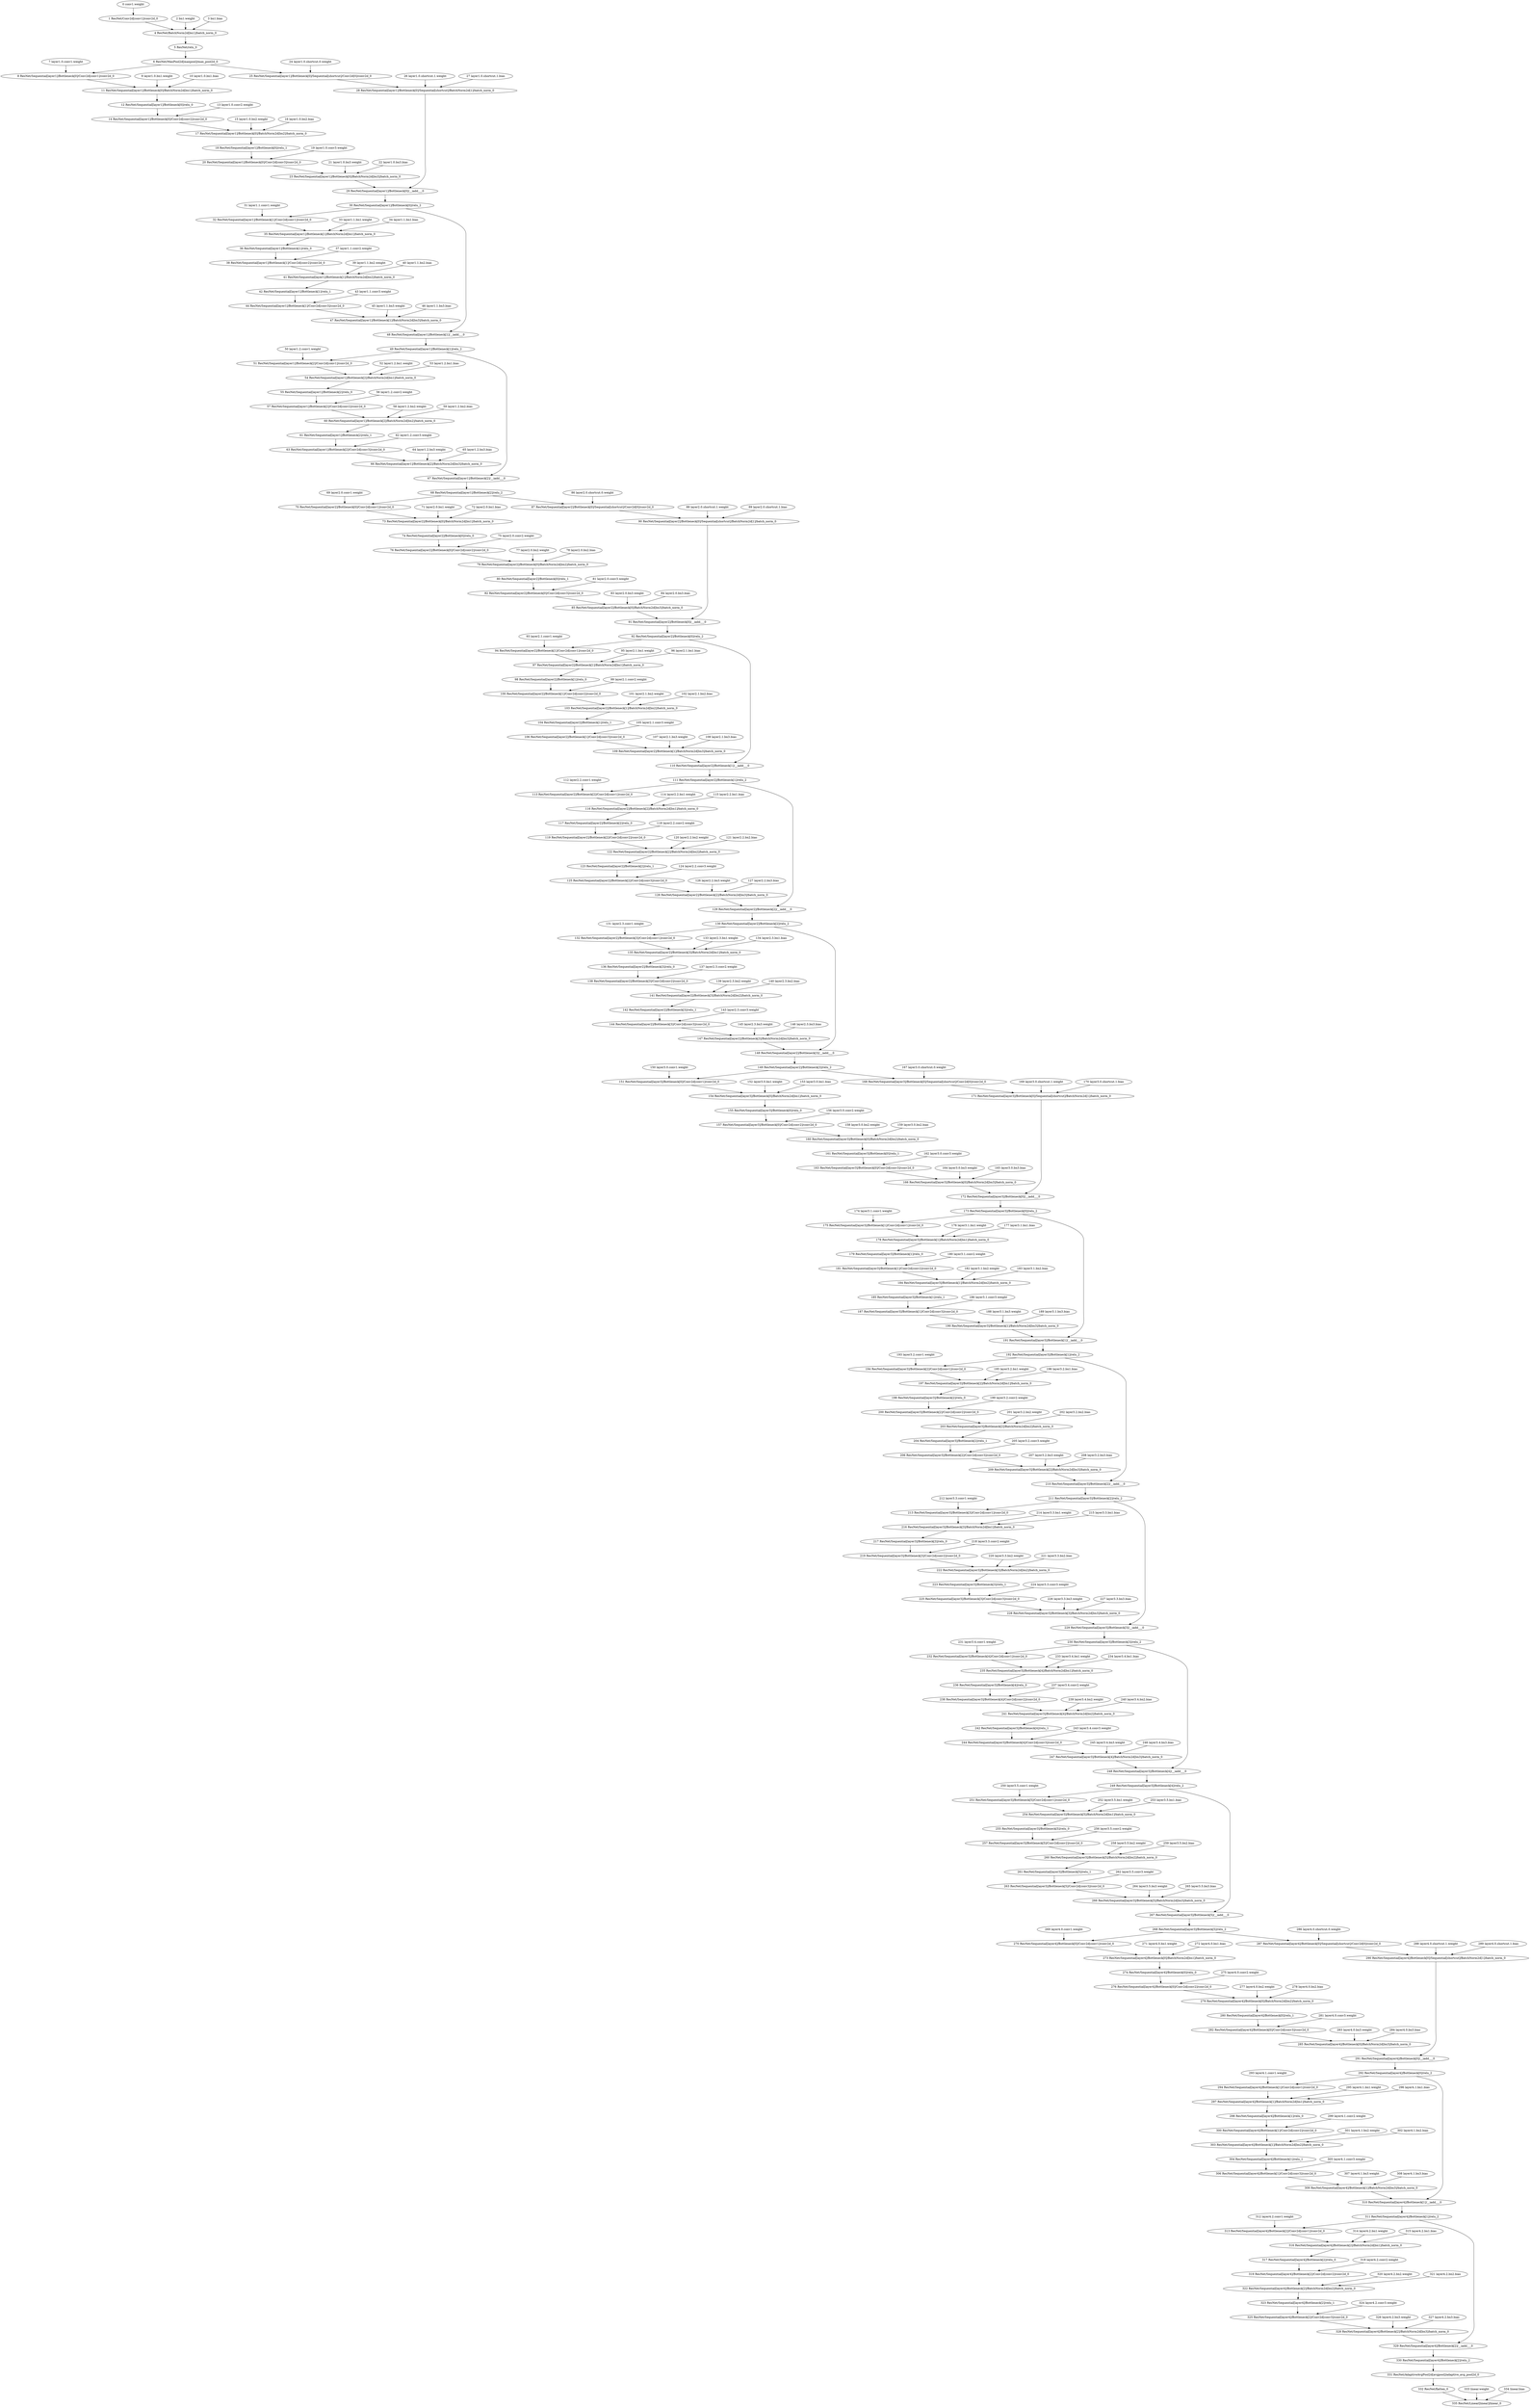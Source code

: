 strict digraph  {
"0 conv1.weight" [id=0, type=nncf_model_const];
"1 ResNet/Conv2d[conv1]/conv2d_0" [id=1, type=conv2d];
"2 bn1.weight" [id=2, type=nncf_model_const];
"3 bn1.bias" [id=3, type=nncf_model_const];
"4 ResNet/BatchNorm2d[bn1]/batch_norm_0" [id=4, type=batch_norm];
"5 ResNet/relu_0" [id=5, type=relu];
"6 ResNet/MaxPool2d[maxpool]/max_pool2d_0" [id=6, type=max_pool2d];
"7 layer1.0.conv1.weight" [id=7, type=nncf_model_const];
"8 ResNet/Sequential[layer1]/Bottleneck[0]/Conv2d[conv1]/conv2d_0" [id=8, type=conv2d];
"9 layer1.0.bn1.weight" [id=9, type=nncf_model_const];
"10 layer1.0.bn1.bias" [id=10, type=nncf_model_const];
"11 ResNet/Sequential[layer1]/Bottleneck[0]/BatchNorm2d[bn1]/batch_norm_0" [id=11, type=batch_norm];
"12 ResNet/Sequential[layer1]/Bottleneck[0]/relu_0" [id=12, type=relu];
"13 layer1.0.conv2.weight" [id=13, type=nncf_model_const];
"14 ResNet/Sequential[layer1]/Bottleneck[0]/Conv2d[conv2]/conv2d_0" [id=14, type=conv2d];
"15 layer1.0.bn2.weight" [id=15, type=nncf_model_const];
"16 layer1.0.bn2.bias" [id=16, type=nncf_model_const];
"17 ResNet/Sequential[layer1]/Bottleneck[0]/BatchNorm2d[bn2]/batch_norm_0" [id=17, type=batch_norm];
"18 ResNet/Sequential[layer1]/Bottleneck[0]/relu_1" [id=18, type=relu];
"19 layer1.0.conv3.weight" [id=19, type=nncf_model_const];
"20 ResNet/Sequential[layer1]/Bottleneck[0]/Conv2d[conv3]/conv2d_0" [id=20, type=conv2d];
"21 layer1.0.bn3.weight" [id=21, type=nncf_model_const];
"22 layer1.0.bn3.bias" [id=22, type=nncf_model_const];
"23 ResNet/Sequential[layer1]/Bottleneck[0]/BatchNorm2d[bn3]/batch_norm_0" [id=23, type=batch_norm];
"24 layer1.0.shortcut.0.weight" [id=24, type=nncf_model_const];
"25 ResNet/Sequential[layer1]/Bottleneck[0]/Sequential[shortcut]/Conv2d[0]/conv2d_0" [id=25, type=conv2d];
"26 layer1.0.shortcut.1.weight" [id=26, type=nncf_model_const];
"27 layer1.0.shortcut.1.bias" [id=27, type=nncf_model_const];
"28 ResNet/Sequential[layer1]/Bottleneck[0]/Sequential[shortcut]/BatchNorm2d[1]/batch_norm_0" [id=28, type=batch_norm];
"29 ResNet/Sequential[layer1]/Bottleneck[0]/__iadd___0" [id=29, type=__iadd__];
"30 ResNet/Sequential[layer1]/Bottleneck[0]/relu_2" [id=30, type=relu];
"31 layer1.1.conv1.weight" [id=31, type=nncf_model_const];
"32 ResNet/Sequential[layer1]/Bottleneck[1]/Conv2d[conv1]/conv2d_0" [id=32, type=conv2d];
"33 layer1.1.bn1.weight" [id=33, type=nncf_model_const];
"34 layer1.1.bn1.bias" [id=34, type=nncf_model_const];
"35 ResNet/Sequential[layer1]/Bottleneck[1]/BatchNorm2d[bn1]/batch_norm_0" [id=35, type=batch_norm];
"36 ResNet/Sequential[layer1]/Bottleneck[1]/relu_0" [id=36, type=relu];
"37 layer1.1.conv2.weight" [id=37, type=nncf_model_const];
"38 ResNet/Sequential[layer1]/Bottleneck[1]/Conv2d[conv2]/conv2d_0" [id=38, type=conv2d];
"39 layer1.1.bn2.weight" [id=39, type=nncf_model_const];
"40 layer1.1.bn2.bias" [id=40, type=nncf_model_const];
"41 ResNet/Sequential[layer1]/Bottleneck[1]/BatchNorm2d[bn2]/batch_norm_0" [id=41, type=batch_norm];
"42 ResNet/Sequential[layer1]/Bottleneck[1]/relu_1" [id=42, type=relu];
"43 layer1.1.conv3.weight" [id=43, type=nncf_model_const];
"44 ResNet/Sequential[layer1]/Bottleneck[1]/Conv2d[conv3]/conv2d_0" [id=44, type=conv2d];
"45 layer1.1.bn3.weight" [id=45, type=nncf_model_const];
"46 layer1.1.bn3.bias" [id=46, type=nncf_model_const];
"47 ResNet/Sequential[layer1]/Bottleneck[1]/BatchNorm2d[bn3]/batch_norm_0" [id=47, type=batch_norm];
"48 ResNet/Sequential[layer1]/Bottleneck[1]/__iadd___0" [id=48, type=__iadd__];
"49 ResNet/Sequential[layer1]/Bottleneck[1]/relu_2" [id=49, type=relu];
"50 layer1.2.conv1.weight" [id=50, type=nncf_model_const];
"51 ResNet/Sequential[layer1]/Bottleneck[2]/Conv2d[conv1]/conv2d_0" [id=51, type=conv2d];
"52 layer1.2.bn1.weight" [id=52, type=nncf_model_const];
"53 layer1.2.bn1.bias" [id=53, type=nncf_model_const];
"54 ResNet/Sequential[layer1]/Bottleneck[2]/BatchNorm2d[bn1]/batch_norm_0" [id=54, type=batch_norm];
"55 ResNet/Sequential[layer1]/Bottleneck[2]/relu_0" [id=55, type=relu];
"56 layer1.2.conv2.weight" [id=56, type=nncf_model_const];
"57 ResNet/Sequential[layer1]/Bottleneck[2]/Conv2d[conv2]/conv2d_0" [id=57, type=conv2d];
"58 layer1.2.bn2.weight" [id=58, type=nncf_model_const];
"59 layer1.2.bn2.bias" [id=59, type=nncf_model_const];
"60 ResNet/Sequential[layer1]/Bottleneck[2]/BatchNorm2d[bn2]/batch_norm_0" [id=60, type=batch_norm];
"61 ResNet/Sequential[layer1]/Bottleneck[2]/relu_1" [id=61, type=relu];
"62 layer1.2.conv3.weight" [id=62, type=nncf_model_const];
"63 ResNet/Sequential[layer1]/Bottleneck[2]/Conv2d[conv3]/conv2d_0" [id=63, type=conv2d];
"64 layer1.2.bn3.weight" [id=64, type=nncf_model_const];
"65 layer1.2.bn3.bias" [id=65, type=nncf_model_const];
"66 ResNet/Sequential[layer1]/Bottleneck[2]/BatchNorm2d[bn3]/batch_norm_0" [id=66, type=batch_norm];
"67 ResNet/Sequential[layer1]/Bottleneck[2]/__iadd___0" [id=67, type=__iadd__];
"68 ResNet/Sequential[layer1]/Bottleneck[2]/relu_2" [id=68, type=relu];
"69 layer2.0.conv1.weight" [id=69, type=nncf_model_const];
"70 ResNet/Sequential[layer2]/Bottleneck[0]/Conv2d[conv1]/conv2d_0" [id=70, type=conv2d];
"71 layer2.0.bn1.weight" [id=71, type=nncf_model_const];
"72 layer2.0.bn1.bias" [id=72, type=nncf_model_const];
"73 ResNet/Sequential[layer2]/Bottleneck[0]/BatchNorm2d[bn1]/batch_norm_0" [id=73, type=batch_norm];
"74 ResNet/Sequential[layer2]/Bottleneck[0]/relu_0" [id=74, type=relu];
"75 layer2.0.conv2.weight" [id=75, type=nncf_model_const];
"76 ResNet/Sequential[layer2]/Bottleneck[0]/Conv2d[conv2]/conv2d_0" [id=76, type=conv2d];
"77 layer2.0.bn2.weight" [id=77, type=nncf_model_const];
"78 layer2.0.bn2.bias" [id=78, type=nncf_model_const];
"79 ResNet/Sequential[layer2]/Bottleneck[0]/BatchNorm2d[bn2]/batch_norm_0" [id=79, type=batch_norm];
"80 ResNet/Sequential[layer2]/Bottleneck[0]/relu_1" [id=80, type=relu];
"81 layer2.0.conv3.weight" [id=81, type=nncf_model_const];
"82 ResNet/Sequential[layer2]/Bottleneck[0]/Conv2d[conv3]/conv2d_0" [id=82, type=conv2d];
"83 layer2.0.bn3.weight" [id=83, type=nncf_model_const];
"84 layer2.0.bn3.bias" [id=84, type=nncf_model_const];
"85 ResNet/Sequential[layer2]/Bottleneck[0]/BatchNorm2d[bn3]/batch_norm_0" [id=85, type=batch_norm];
"86 layer2.0.shortcut.0.weight" [id=86, type=nncf_model_const];
"87 ResNet/Sequential[layer2]/Bottleneck[0]/Sequential[shortcut]/Conv2d[0]/conv2d_0" [id=87, type=conv2d];
"88 layer2.0.shortcut.1.weight" [id=88, type=nncf_model_const];
"89 layer2.0.shortcut.1.bias" [id=89, type=nncf_model_const];
"90 ResNet/Sequential[layer2]/Bottleneck[0]/Sequential[shortcut]/BatchNorm2d[1]/batch_norm_0" [id=90, type=batch_norm];
"91 ResNet/Sequential[layer2]/Bottleneck[0]/__iadd___0" [id=91, type=__iadd__];
"92 ResNet/Sequential[layer2]/Bottleneck[0]/relu_2" [id=92, type=relu];
"93 layer2.1.conv1.weight" [id=93, type=nncf_model_const];
"94 ResNet/Sequential[layer2]/Bottleneck[1]/Conv2d[conv1]/conv2d_0" [id=94, type=conv2d];
"95 layer2.1.bn1.weight" [id=95, type=nncf_model_const];
"96 layer2.1.bn1.bias" [id=96, type=nncf_model_const];
"97 ResNet/Sequential[layer2]/Bottleneck[1]/BatchNorm2d[bn1]/batch_norm_0" [id=97, type=batch_norm];
"98 ResNet/Sequential[layer2]/Bottleneck[1]/relu_0" [id=98, type=relu];
"99 layer2.1.conv2.weight" [id=99, type=nncf_model_const];
"100 ResNet/Sequential[layer2]/Bottleneck[1]/Conv2d[conv2]/conv2d_0" [id=100, type=conv2d];
"101 layer2.1.bn2.weight" [id=101, type=nncf_model_const];
"102 layer2.1.bn2.bias" [id=102, type=nncf_model_const];
"103 ResNet/Sequential[layer2]/Bottleneck[1]/BatchNorm2d[bn2]/batch_norm_0" [id=103, type=batch_norm];
"104 ResNet/Sequential[layer2]/Bottleneck[1]/relu_1" [id=104, type=relu];
"105 layer2.1.conv3.weight" [id=105, type=nncf_model_const];
"106 ResNet/Sequential[layer2]/Bottleneck[1]/Conv2d[conv3]/conv2d_0" [id=106, type=conv2d];
"107 layer2.1.bn3.weight" [id=107, type=nncf_model_const];
"108 layer2.1.bn3.bias" [id=108, type=nncf_model_const];
"109 ResNet/Sequential[layer2]/Bottleneck[1]/BatchNorm2d[bn3]/batch_norm_0" [id=109, type=batch_norm];
"110 ResNet/Sequential[layer2]/Bottleneck[1]/__iadd___0" [id=110, type=__iadd__];
"111 ResNet/Sequential[layer2]/Bottleneck[1]/relu_2" [id=111, type=relu];
"112 layer2.2.conv1.weight" [id=112, type=nncf_model_const];
"113 ResNet/Sequential[layer2]/Bottleneck[2]/Conv2d[conv1]/conv2d_0" [id=113, type=conv2d];
"114 layer2.2.bn1.weight" [id=114, type=nncf_model_const];
"115 layer2.2.bn1.bias" [id=115, type=nncf_model_const];
"116 ResNet/Sequential[layer2]/Bottleneck[2]/BatchNorm2d[bn1]/batch_norm_0" [id=116, type=batch_norm];
"117 ResNet/Sequential[layer2]/Bottleneck[2]/relu_0" [id=117, type=relu];
"118 layer2.2.conv2.weight" [id=118, type=nncf_model_const];
"119 ResNet/Sequential[layer2]/Bottleneck[2]/Conv2d[conv2]/conv2d_0" [id=119, type=conv2d];
"120 layer2.2.bn2.weight" [id=120, type=nncf_model_const];
"121 layer2.2.bn2.bias" [id=121, type=nncf_model_const];
"122 ResNet/Sequential[layer2]/Bottleneck[2]/BatchNorm2d[bn2]/batch_norm_0" [id=122, type=batch_norm];
"123 ResNet/Sequential[layer2]/Bottleneck[2]/relu_1" [id=123, type=relu];
"124 layer2.2.conv3.weight" [id=124, type=nncf_model_const];
"125 ResNet/Sequential[layer2]/Bottleneck[2]/Conv2d[conv3]/conv2d_0" [id=125, type=conv2d];
"126 layer2.2.bn3.weight" [id=126, type=nncf_model_const];
"127 layer2.2.bn3.bias" [id=127, type=nncf_model_const];
"128 ResNet/Sequential[layer2]/Bottleneck[2]/BatchNorm2d[bn3]/batch_norm_0" [id=128, type=batch_norm];
"129 ResNet/Sequential[layer2]/Bottleneck[2]/__iadd___0" [id=129, type=__iadd__];
"130 ResNet/Sequential[layer2]/Bottleneck[2]/relu_2" [id=130, type=relu];
"131 layer2.3.conv1.weight" [id=131, type=nncf_model_const];
"132 ResNet/Sequential[layer2]/Bottleneck[3]/Conv2d[conv1]/conv2d_0" [id=132, type=conv2d];
"133 layer2.3.bn1.weight" [id=133, type=nncf_model_const];
"134 layer2.3.bn1.bias" [id=134, type=nncf_model_const];
"135 ResNet/Sequential[layer2]/Bottleneck[3]/BatchNorm2d[bn1]/batch_norm_0" [id=135, type=batch_norm];
"136 ResNet/Sequential[layer2]/Bottleneck[3]/relu_0" [id=136, type=relu];
"137 layer2.3.conv2.weight" [id=137, type=nncf_model_const];
"138 ResNet/Sequential[layer2]/Bottleneck[3]/Conv2d[conv2]/conv2d_0" [id=138, type=conv2d];
"139 layer2.3.bn2.weight" [id=139, type=nncf_model_const];
"140 layer2.3.bn2.bias" [id=140, type=nncf_model_const];
"141 ResNet/Sequential[layer2]/Bottleneck[3]/BatchNorm2d[bn2]/batch_norm_0" [id=141, type=batch_norm];
"142 ResNet/Sequential[layer2]/Bottleneck[3]/relu_1" [id=142, type=relu];
"143 layer2.3.conv3.weight" [id=143, type=nncf_model_const];
"144 ResNet/Sequential[layer2]/Bottleneck[3]/Conv2d[conv3]/conv2d_0" [id=144, type=conv2d];
"145 layer2.3.bn3.weight" [id=145, type=nncf_model_const];
"146 layer2.3.bn3.bias" [id=146, type=nncf_model_const];
"147 ResNet/Sequential[layer2]/Bottleneck[3]/BatchNorm2d[bn3]/batch_norm_0" [id=147, type=batch_norm];
"148 ResNet/Sequential[layer2]/Bottleneck[3]/__iadd___0" [id=148, type=__iadd__];
"149 ResNet/Sequential[layer2]/Bottleneck[3]/relu_2" [id=149, type=relu];
"150 layer3.0.conv1.weight" [id=150, type=nncf_model_const];
"151 ResNet/Sequential[layer3]/Bottleneck[0]/Conv2d[conv1]/conv2d_0" [id=151, type=conv2d];
"152 layer3.0.bn1.weight" [id=152, type=nncf_model_const];
"153 layer3.0.bn1.bias" [id=153, type=nncf_model_const];
"154 ResNet/Sequential[layer3]/Bottleneck[0]/BatchNorm2d[bn1]/batch_norm_0" [id=154, type=batch_norm];
"155 ResNet/Sequential[layer3]/Bottleneck[0]/relu_0" [id=155, type=relu];
"156 layer3.0.conv2.weight" [id=156, type=nncf_model_const];
"157 ResNet/Sequential[layer3]/Bottleneck[0]/Conv2d[conv2]/conv2d_0" [id=157, type=conv2d];
"158 layer3.0.bn2.weight" [id=158, type=nncf_model_const];
"159 layer3.0.bn2.bias" [id=159, type=nncf_model_const];
"160 ResNet/Sequential[layer3]/Bottleneck[0]/BatchNorm2d[bn2]/batch_norm_0" [id=160, type=batch_norm];
"161 ResNet/Sequential[layer3]/Bottleneck[0]/relu_1" [id=161, type=relu];
"162 layer3.0.conv3.weight" [id=162, type=nncf_model_const];
"163 ResNet/Sequential[layer3]/Bottleneck[0]/Conv2d[conv3]/conv2d_0" [id=163, type=conv2d];
"164 layer3.0.bn3.weight" [id=164, type=nncf_model_const];
"165 layer3.0.bn3.bias" [id=165, type=nncf_model_const];
"166 ResNet/Sequential[layer3]/Bottleneck[0]/BatchNorm2d[bn3]/batch_norm_0" [id=166, type=batch_norm];
"167 layer3.0.shortcut.0.weight" [id=167, type=nncf_model_const];
"168 ResNet/Sequential[layer3]/Bottleneck[0]/Sequential[shortcut]/Conv2d[0]/conv2d_0" [id=168, type=conv2d];
"169 layer3.0.shortcut.1.weight" [id=169, type=nncf_model_const];
"170 layer3.0.shortcut.1.bias" [id=170, type=nncf_model_const];
"171 ResNet/Sequential[layer3]/Bottleneck[0]/Sequential[shortcut]/BatchNorm2d[1]/batch_norm_0" [id=171, type=batch_norm];
"172 ResNet/Sequential[layer3]/Bottleneck[0]/__iadd___0" [id=172, type=__iadd__];
"173 ResNet/Sequential[layer3]/Bottleneck[0]/relu_2" [id=173, type=relu];
"174 layer3.1.conv1.weight" [id=174, type=nncf_model_const];
"175 ResNet/Sequential[layer3]/Bottleneck[1]/Conv2d[conv1]/conv2d_0" [id=175, type=conv2d];
"176 layer3.1.bn1.weight" [id=176, type=nncf_model_const];
"177 layer3.1.bn1.bias" [id=177, type=nncf_model_const];
"178 ResNet/Sequential[layer3]/Bottleneck[1]/BatchNorm2d[bn1]/batch_norm_0" [id=178, type=batch_norm];
"179 ResNet/Sequential[layer3]/Bottleneck[1]/relu_0" [id=179, type=relu];
"180 layer3.1.conv2.weight" [id=180, type=nncf_model_const];
"181 ResNet/Sequential[layer3]/Bottleneck[1]/Conv2d[conv2]/conv2d_0" [id=181, type=conv2d];
"182 layer3.1.bn2.weight" [id=182, type=nncf_model_const];
"183 layer3.1.bn2.bias" [id=183, type=nncf_model_const];
"184 ResNet/Sequential[layer3]/Bottleneck[1]/BatchNorm2d[bn2]/batch_norm_0" [id=184, type=batch_norm];
"185 ResNet/Sequential[layer3]/Bottleneck[1]/relu_1" [id=185, type=relu];
"186 layer3.1.conv3.weight" [id=186, type=nncf_model_const];
"187 ResNet/Sequential[layer3]/Bottleneck[1]/Conv2d[conv3]/conv2d_0" [id=187, type=conv2d];
"188 layer3.1.bn3.weight" [id=188, type=nncf_model_const];
"189 layer3.1.bn3.bias" [id=189, type=nncf_model_const];
"190 ResNet/Sequential[layer3]/Bottleneck[1]/BatchNorm2d[bn3]/batch_norm_0" [id=190, type=batch_norm];
"191 ResNet/Sequential[layer3]/Bottleneck[1]/__iadd___0" [id=191, type=__iadd__];
"192 ResNet/Sequential[layer3]/Bottleneck[1]/relu_2" [id=192, type=relu];
"193 layer3.2.conv1.weight" [id=193, type=nncf_model_const];
"194 ResNet/Sequential[layer3]/Bottleneck[2]/Conv2d[conv1]/conv2d_0" [id=194, type=conv2d];
"195 layer3.2.bn1.weight" [id=195, type=nncf_model_const];
"196 layer3.2.bn1.bias" [id=196, type=nncf_model_const];
"197 ResNet/Sequential[layer3]/Bottleneck[2]/BatchNorm2d[bn1]/batch_norm_0" [id=197, type=batch_norm];
"198 ResNet/Sequential[layer3]/Bottleneck[2]/relu_0" [id=198, type=relu];
"199 layer3.2.conv2.weight" [id=199, type=nncf_model_const];
"200 ResNet/Sequential[layer3]/Bottleneck[2]/Conv2d[conv2]/conv2d_0" [id=200, type=conv2d];
"201 layer3.2.bn2.weight" [id=201, type=nncf_model_const];
"202 layer3.2.bn2.bias" [id=202, type=nncf_model_const];
"203 ResNet/Sequential[layer3]/Bottleneck[2]/BatchNorm2d[bn2]/batch_norm_0" [id=203, type=batch_norm];
"204 ResNet/Sequential[layer3]/Bottleneck[2]/relu_1" [id=204, type=relu];
"205 layer3.2.conv3.weight" [id=205, type=nncf_model_const];
"206 ResNet/Sequential[layer3]/Bottleneck[2]/Conv2d[conv3]/conv2d_0" [id=206, type=conv2d];
"207 layer3.2.bn3.weight" [id=207, type=nncf_model_const];
"208 layer3.2.bn3.bias" [id=208, type=nncf_model_const];
"209 ResNet/Sequential[layer3]/Bottleneck[2]/BatchNorm2d[bn3]/batch_norm_0" [id=209, type=batch_norm];
"210 ResNet/Sequential[layer3]/Bottleneck[2]/__iadd___0" [id=210, type=__iadd__];
"211 ResNet/Sequential[layer3]/Bottleneck[2]/relu_2" [id=211, type=relu];
"212 layer3.3.conv1.weight" [id=212, type=nncf_model_const];
"213 ResNet/Sequential[layer3]/Bottleneck[3]/Conv2d[conv1]/conv2d_0" [id=213, type=conv2d];
"214 layer3.3.bn1.weight" [id=214, type=nncf_model_const];
"215 layer3.3.bn1.bias" [id=215, type=nncf_model_const];
"216 ResNet/Sequential[layer3]/Bottleneck[3]/BatchNorm2d[bn1]/batch_norm_0" [id=216, type=batch_norm];
"217 ResNet/Sequential[layer3]/Bottleneck[3]/relu_0" [id=217, type=relu];
"218 layer3.3.conv2.weight" [id=218, type=nncf_model_const];
"219 ResNet/Sequential[layer3]/Bottleneck[3]/Conv2d[conv2]/conv2d_0" [id=219, type=conv2d];
"220 layer3.3.bn2.weight" [id=220, type=nncf_model_const];
"221 layer3.3.bn2.bias" [id=221, type=nncf_model_const];
"222 ResNet/Sequential[layer3]/Bottleneck[3]/BatchNorm2d[bn2]/batch_norm_0" [id=222, type=batch_norm];
"223 ResNet/Sequential[layer3]/Bottleneck[3]/relu_1" [id=223, type=relu];
"224 layer3.3.conv3.weight" [id=224, type=nncf_model_const];
"225 ResNet/Sequential[layer3]/Bottleneck[3]/Conv2d[conv3]/conv2d_0" [id=225, type=conv2d];
"226 layer3.3.bn3.weight" [id=226, type=nncf_model_const];
"227 layer3.3.bn3.bias" [id=227, type=nncf_model_const];
"228 ResNet/Sequential[layer3]/Bottleneck[3]/BatchNorm2d[bn3]/batch_norm_0" [id=228, type=batch_norm];
"229 ResNet/Sequential[layer3]/Bottleneck[3]/__iadd___0" [id=229, type=__iadd__];
"230 ResNet/Sequential[layer3]/Bottleneck[3]/relu_2" [id=230, type=relu];
"231 layer3.4.conv1.weight" [id=231, type=nncf_model_const];
"232 ResNet/Sequential[layer3]/Bottleneck[4]/Conv2d[conv1]/conv2d_0" [id=232, type=conv2d];
"233 layer3.4.bn1.weight" [id=233, type=nncf_model_const];
"234 layer3.4.bn1.bias" [id=234, type=nncf_model_const];
"235 ResNet/Sequential[layer3]/Bottleneck[4]/BatchNorm2d[bn1]/batch_norm_0" [id=235, type=batch_norm];
"236 ResNet/Sequential[layer3]/Bottleneck[4]/relu_0" [id=236, type=relu];
"237 layer3.4.conv2.weight" [id=237, type=nncf_model_const];
"238 ResNet/Sequential[layer3]/Bottleneck[4]/Conv2d[conv2]/conv2d_0" [id=238, type=conv2d];
"239 layer3.4.bn2.weight" [id=239, type=nncf_model_const];
"240 layer3.4.bn2.bias" [id=240, type=nncf_model_const];
"241 ResNet/Sequential[layer3]/Bottleneck[4]/BatchNorm2d[bn2]/batch_norm_0" [id=241, type=batch_norm];
"242 ResNet/Sequential[layer3]/Bottleneck[4]/relu_1" [id=242, type=relu];
"243 layer3.4.conv3.weight" [id=243, type=nncf_model_const];
"244 ResNet/Sequential[layer3]/Bottleneck[4]/Conv2d[conv3]/conv2d_0" [id=244, type=conv2d];
"245 layer3.4.bn3.weight" [id=245, type=nncf_model_const];
"246 layer3.4.bn3.bias" [id=246, type=nncf_model_const];
"247 ResNet/Sequential[layer3]/Bottleneck[4]/BatchNorm2d[bn3]/batch_norm_0" [id=247, type=batch_norm];
"248 ResNet/Sequential[layer3]/Bottleneck[4]/__iadd___0" [id=248, type=__iadd__];
"249 ResNet/Sequential[layer3]/Bottleneck[4]/relu_2" [id=249, type=relu];
"250 layer3.5.conv1.weight" [id=250, type=nncf_model_const];
"251 ResNet/Sequential[layer3]/Bottleneck[5]/Conv2d[conv1]/conv2d_0" [id=251, type=conv2d];
"252 layer3.5.bn1.weight" [id=252, type=nncf_model_const];
"253 layer3.5.bn1.bias" [id=253, type=nncf_model_const];
"254 ResNet/Sequential[layer3]/Bottleneck[5]/BatchNorm2d[bn1]/batch_norm_0" [id=254, type=batch_norm];
"255 ResNet/Sequential[layer3]/Bottleneck[5]/relu_0" [id=255, type=relu];
"256 layer3.5.conv2.weight" [id=256, type=nncf_model_const];
"257 ResNet/Sequential[layer3]/Bottleneck[5]/Conv2d[conv2]/conv2d_0" [id=257, type=conv2d];
"258 layer3.5.bn2.weight" [id=258, type=nncf_model_const];
"259 layer3.5.bn2.bias" [id=259, type=nncf_model_const];
"260 ResNet/Sequential[layer3]/Bottleneck[5]/BatchNorm2d[bn2]/batch_norm_0" [id=260, type=batch_norm];
"261 ResNet/Sequential[layer3]/Bottleneck[5]/relu_1" [id=261, type=relu];
"262 layer3.5.conv3.weight" [id=262, type=nncf_model_const];
"263 ResNet/Sequential[layer3]/Bottleneck[5]/Conv2d[conv3]/conv2d_0" [id=263, type=conv2d];
"264 layer3.5.bn3.weight" [id=264, type=nncf_model_const];
"265 layer3.5.bn3.bias" [id=265, type=nncf_model_const];
"266 ResNet/Sequential[layer3]/Bottleneck[5]/BatchNorm2d[bn3]/batch_norm_0" [id=266, type=batch_norm];
"267 ResNet/Sequential[layer3]/Bottleneck[5]/__iadd___0" [id=267, type=__iadd__];
"268 ResNet/Sequential[layer3]/Bottleneck[5]/relu_2" [id=268, type=relu];
"269 layer4.0.conv1.weight" [id=269, type=nncf_model_const];
"270 ResNet/Sequential[layer4]/Bottleneck[0]/Conv2d[conv1]/conv2d_0" [id=270, type=conv2d];
"271 layer4.0.bn1.weight" [id=271, type=nncf_model_const];
"272 layer4.0.bn1.bias" [id=272, type=nncf_model_const];
"273 ResNet/Sequential[layer4]/Bottleneck[0]/BatchNorm2d[bn1]/batch_norm_0" [id=273, type=batch_norm];
"274 ResNet/Sequential[layer4]/Bottleneck[0]/relu_0" [id=274, type=relu];
"275 layer4.0.conv2.weight" [id=275, type=nncf_model_const];
"276 ResNet/Sequential[layer4]/Bottleneck[0]/Conv2d[conv2]/conv2d_0" [id=276, type=conv2d];
"277 layer4.0.bn2.weight" [id=277, type=nncf_model_const];
"278 layer4.0.bn2.bias" [id=278, type=nncf_model_const];
"279 ResNet/Sequential[layer4]/Bottleneck[0]/BatchNorm2d[bn2]/batch_norm_0" [id=279, type=batch_norm];
"280 ResNet/Sequential[layer4]/Bottleneck[0]/relu_1" [id=280, type=relu];
"281 layer4.0.conv3.weight" [id=281, type=nncf_model_const];
"282 ResNet/Sequential[layer4]/Bottleneck[0]/Conv2d[conv3]/conv2d_0" [id=282, type=conv2d];
"283 layer4.0.bn3.weight" [id=283, type=nncf_model_const];
"284 layer4.0.bn3.bias" [id=284, type=nncf_model_const];
"285 ResNet/Sequential[layer4]/Bottleneck[0]/BatchNorm2d[bn3]/batch_norm_0" [id=285, type=batch_norm];
"286 layer4.0.shortcut.0.weight" [id=286, type=nncf_model_const];
"287 ResNet/Sequential[layer4]/Bottleneck[0]/Sequential[shortcut]/Conv2d[0]/conv2d_0" [id=287, type=conv2d];
"288 layer4.0.shortcut.1.weight" [id=288, type=nncf_model_const];
"289 layer4.0.shortcut.1.bias" [id=289, type=nncf_model_const];
"290 ResNet/Sequential[layer4]/Bottleneck[0]/Sequential[shortcut]/BatchNorm2d[1]/batch_norm_0" [id=290, type=batch_norm];
"291 ResNet/Sequential[layer4]/Bottleneck[0]/__iadd___0" [id=291, type=__iadd__];
"292 ResNet/Sequential[layer4]/Bottleneck[0]/relu_2" [id=292, type=relu];
"293 layer4.1.conv1.weight" [id=293, type=nncf_model_const];
"294 ResNet/Sequential[layer4]/Bottleneck[1]/Conv2d[conv1]/conv2d_0" [id=294, type=conv2d];
"295 layer4.1.bn1.weight" [id=295, type=nncf_model_const];
"296 layer4.1.bn1.bias" [id=296, type=nncf_model_const];
"297 ResNet/Sequential[layer4]/Bottleneck[1]/BatchNorm2d[bn1]/batch_norm_0" [id=297, type=batch_norm];
"298 ResNet/Sequential[layer4]/Bottleneck[1]/relu_0" [id=298, type=relu];
"299 layer4.1.conv2.weight" [id=299, type=nncf_model_const];
"300 ResNet/Sequential[layer4]/Bottleneck[1]/Conv2d[conv2]/conv2d_0" [id=300, type=conv2d];
"301 layer4.1.bn2.weight" [id=301, type=nncf_model_const];
"302 layer4.1.bn2.bias" [id=302, type=nncf_model_const];
"303 ResNet/Sequential[layer4]/Bottleneck[1]/BatchNorm2d[bn2]/batch_norm_0" [id=303, type=batch_norm];
"304 ResNet/Sequential[layer4]/Bottleneck[1]/relu_1" [id=304, type=relu];
"305 layer4.1.conv3.weight" [id=305, type=nncf_model_const];
"306 ResNet/Sequential[layer4]/Bottleneck[1]/Conv2d[conv3]/conv2d_0" [id=306, type=conv2d];
"307 layer4.1.bn3.weight" [id=307, type=nncf_model_const];
"308 layer4.1.bn3.bias" [id=308, type=nncf_model_const];
"309 ResNet/Sequential[layer4]/Bottleneck[1]/BatchNorm2d[bn3]/batch_norm_0" [id=309, type=batch_norm];
"310 ResNet/Sequential[layer4]/Bottleneck[1]/__iadd___0" [id=310, type=__iadd__];
"311 ResNet/Sequential[layer4]/Bottleneck[1]/relu_2" [id=311, type=relu];
"312 layer4.2.conv1.weight" [id=312, type=nncf_model_const];
"313 ResNet/Sequential[layer4]/Bottleneck[2]/Conv2d[conv1]/conv2d_0" [id=313, type=conv2d];
"314 layer4.2.bn1.weight" [id=314, type=nncf_model_const];
"315 layer4.2.bn1.bias" [id=315, type=nncf_model_const];
"316 ResNet/Sequential[layer4]/Bottleneck[2]/BatchNorm2d[bn1]/batch_norm_0" [id=316, type=batch_norm];
"317 ResNet/Sequential[layer4]/Bottleneck[2]/relu_0" [id=317, type=relu];
"318 layer4.2.conv2.weight" [id=318, type=nncf_model_const];
"319 ResNet/Sequential[layer4]/Bottleneck[2]/Conv2d[conv2]/conv2d_0" [id=319, type=conv2d];
"320 layer4.2.bn2.weight" [id=320, type=nncf_model_const];
"321 layer4.2.bn2.bias" [id=321, type=nncf_model_const];
"322 ResNet/Sequential[layer4]/Bottleneck[2]/BatchNorm2d[bn2]/batch_norm_0" [id=322, type=batch_norm];
"323 ResNet/Sequential[layer4]/Bottleneck[2]/relu_1" [id=323, type=relu];
"324 layer4.2.conv3.weight" [id=324, type=nncf_model_const];
"325 ResNet/Sequential[layer4]/Bottleneck[2]/Conv2d[conv3]/conv2d_0" [id=325, type=conv2d];
"326 layer4.2.bn3.weight" [id=326, type=nncf_model_const];
"327 layer4.2.bn3.bias" [id=327, type=nncf_model_const];
"328 ResNet/Sequential[layer4]/Bottleneck[2]/BatchNorm2d[bn3]/batch_norm_0" [id=328, type=batch_norm];
"329 ResNet/Sequential[layer4]/Bottleneck[2]/__iadd___0" [id=329, type=__iadd__];
"330 ResNet/Sequential[layer4]/Bottleneck[2]/relu_2" [id=330, type=relu];
"331 ResNet/AdaptiveAvgPool2d[avgpool]/adaptive_avg_pool2d_0" [id=331, type=adaptive_avg_pool2d];
"332 ResNet/flatten_0" [id=332, type=flatten];
"333 linear.weight" [id=333, type=nncf_model_const];
"334 linear.bias" [id=334, type=nncf_model_const];
"335 ResNet/Linear[linear]/linear_0" [id=335, type=linear];
"0 conv1.weight" -> "1 ResNet/Conv2d[conv1]/conv2d_0";
"1 ResNet/Conv2d[conv1]/conv2d_0" -> "4 ResNet/BatchNorm2d[bn1]/batch_norm_0";
"2 bn1.weight" -> "4 ResNet/BatchNorm2d[bn1]/batch_norm_0";
"3 bn1.bias" -> "4 ResNet/BatchNorm2d[bn1]/batch_norm_0";
"4 ResNet/BatchNorm2d[bn1]/batch_norm_0" -> "5 ResNet/relu_0";
"5 ResNet/relu_0" -> "6 ResNet/MaxPool2d[maxpool]/max_pool2d_0";
"6 ResNet/MaxPool2d[maxpool]/max_pool2d_0" -> "8 ResNet/Sequential[layer1]/Bottleneck[0]/Conv2d[conv1]/conv2d_0";
"6 ResNet/MaxPool2d[maxpool]/max_pool2d_0" -> "25 ResNet/Sequential[layer1]/Bottleneck[0]/Sequential[shortcut]/Conv2d[0]/conv2d_0";
"7 layer1.0.conv1.weight" -> "8 ResNet/Sequential[layer1]/Bottleneck[0]/Conv2d[conv1]/conv2d_0";
"8 ResNet/Sequential[layer1]/Bottleneck[0]/Conv2d[conv1]/conv2d_0" -> "11 ResNet/Sequential[layer1]/Bottleneck[0]/BatchNorm2d[bn1]/batch_norm_0";
"9 layer1.0.bn1.weight" -> "11 ResNet/Sequential[layer1]/Bottleneck[0]/BatchNorm2d[bn1]/batch_norm_0";
"10 layer1.0.bn1.bias" -> "11 ResNet/Sequential[layer1]/Bottleneck[0]/BatchNorm2d[bn1]/batch_norm_0";
"11 ResNet/Sequential[layer1]/Bottleneck[0]/BatchNorm2d[bn1]/batch_norm_0" -> "12 ResNet/Sequential[layer1]/Bottleneck[0]/relu_0";
"12 ResNet/Sequential[layer1]/Bottleneck[0]/relu_0" -> "14 ResNet/Sequential[layer1]/Bottleneck[0]/Conv2d[conv2]/conv2d_0";
"13 layer1.0.conv2.weight" -> "14 ResNet/Sequential[layer1]/Bottleneck[0]/Conv2d[conv2]/conv2d_0";
"14 ResNet/Sequential[layer1]/Bottleneck[0]/Conv2d[conv2]/conv2d_0" -> "17 ResNet/Sequential[layer1]/Bottleneck[0]/BatchNorm2d[bn2]/batch_norm_0";
"15 layer1.0.bn2.weight" -> "17 ResNet/Sequential[layer1]/Bottleneck[0]/BatchNorm2d[bn2]/batch_norm_0";
"16 layer1.0.bn2.bias" -> "17 ResNet/Sequential[layer1]/Bottleneck[0]/BatchNorm2d[bn2]/batch_norm_0";
"17 ResNet/Sequential[layer1]/Bottleneck[0]/BatchNorm2d[bn2]/batch_norm_0" -> "18 ResNet/Sequential[layer1]/Bottleneck[0]/relu_1";
"18 ResNet/Sequential[layer1]/Bottleneck[0]/relu_1" -> "20 ResNet/Sequential[layer1]/Bottleneck[0]/Conv2d[conv3]/conv2d_0";
"19 layer1.0.conv3.weight" -> "20 ResNet/Sequential[layer1]/Bottleneck[0]/Conv2d[conv3]/conv2d_0";
"20 ResNet/Sequential[layer1]/Bottleneck[0]/Conv2d[conv3]/conv2d_0" -> "23 ResNet/Sequential[layer1]/Bottleneck[0]/BatchNorm2d[bn3]/batch_norm_0";
"21 layer1.0.bn3.weight" -> "23 ResNet/Sequential[layer1]/Bottleneck[0]/BatchNorm2d[bn3]/batch_norm_0";
"22 layer1.0.bn3.bias" -> "23 ResNet/Sequential[layer1]/Bottleneck[0]/BatchNorm2d[bn3]/batch_norm_0";
"23 ResNet/Sequential[layer1]/Bottleneck[0]/BatchNorm2d[bn3]/batch_norm_0" -> "29 ResNet/Sequential[layer1]/Bottleneck[0]/__iadd___0";
"24 layer1.0.shortcut.0.weight" -> "25 ResNet/Sequential[layer1]/Bottleneck[0]/Sequential[shortcut]/Conv2d[0]/conv2d_0";
"25 ResNet/Sequential[layer1]/Bottleneck[0]/Sequential[shortcut]/Conv2d[0]/conv2d_0" -> "28 ResNet/Sequential[layer1]/Bottleneck[0]/Sequential[shortcut]/BatchNorm2d[1]/batch_norm_0";
"26 layer1.0.shortcut.1.weight" -> "28 ResNet/Sequential[layer1]/Bottleneck[0]/Sequential[shortcut]/BatchNorm2d[1]/batch_norm_0";
"27 layer1.0.shortcut.1.bias" -> "28 ResNet/Sequential[layer1]/Bottleneck[0]/Sequential[shortcut]/BatchNorm2d[1]/batch_norm_0";
"28 ResNet/Sequential[layer1]/Bottleneck[0]/Sequential[shortcut]/BatchNorm2d[1]/batch_norm_0" -> "29 ResNet/Sequential[layer1]/Bottleneck[0]/__iadd___0";
"29 ResNet/Sequential[layer1]/Bottleneck[0]/__iadd___0" -> "30 ResNet/Sequential[layer1]/Bottleneck[0]/relu_2";
"30 ResNet/Sequential[layer1]/Bottleneck[0]/relu_2" -> "32 ResNet/Sequential[layer1]/Bottleneck[1]/Conv2d[conv1]/conv2d_0";
"30 ResNet/Sequential[layer1]/Bottleneck[0]/relu_2" -> "48 ResNet/Sequential[layer1]/Bottleneck[1]/__iadd___0";
"31 layer1.1.conv1.weight" -> "32 ResNet/Sequential[layer1]/Bottleneck[1]/Conv2d[conv1]/conv2d_0";
"32 ResNet/Sequential[layer1]/Bottleneck[1]/Conv2d[conv1]/conv2d_0" -> "35 ResNet/Sequential[layer1]/Bottleneck[1]/BatchNorm2d[bn1]/batch_norm_0";
"33 layer1.1.bn1.weight" -> "35 ResNet/Sequential[layer1]/Bottleneck[1]/BatchNorm2d[bn1]/batch_norm_0";
"34 layer1.1.bn1.bias" -> "35 ResNet/Sequential[layer1]/Bottleneck[1]/BatchNorm2d[bn1]/batch_norm_0";
"35 ResNet/Sequential[layer1]/Bottleneck[1]/BatchNorm2d[bn1]/batch_norm_0" -> "36 ResNet/Sequential[layer1]/Bottleneck[1]/relu_0";
"36 ResNet/Sequential[layer1]/Bottleneck[1]/relu_0" -> "38 ResNet/Sequential[layer1]/Bottleneck[1]/Conv2d[conv2]/conv2d_0";
"37 layer1.1.conv2.weight" -> "38 ResNet/Sequential[layer1]/Bottleneck[1]/Conv2d[conv2]/conv2d_0";
"38 ResNet/Sequential[layer1]/Bottleneck[1]/Conv2d[conv2]/conv2d_0" -> "41 ResNet/Sequential[layer1]/Bottleneck[1]/BatchNorm2d[bn2]/batch_norm_0";
"39 layer1.1.bn2.weight" -> "41 ResNet/Sequential[layer1]/Bottleneck[1]/BatchNorm2d[bn2]/batch_norm_0";
"40 layer1.1.bn2.bias" -> "41 ResNet/Sequential[layer1]/Bottleneck[1]/BatchNorm2d[bn2]/batch_norm_0";
"41 ResNet/Sequential[layer1]/Bottleneck[1]/BatchNorm2d[bn2]/batch_norm_0" -> "42 ResNet/Sequential[layer1]/Bottleneck[1]/relu_1";
"42 ResNet/Sequential[layer1]/Bottleneck[1]/relu_1" -> "44 ResNet/Sequential[layer1]/Bottleneck[1]/Conv2d[conv3]/conv2d_0";
"43 layer1.1.conv3.weight" -> "44 ResNet/Sequential[layer1]/Bottleneck[1]/Conv2d[conv3]/conv2d_0";
"44 ResNet/Sequential[layer1]/Bottleneck[1]/Conv2d[conv3]/conv2d_0" -> "47 ResNet/Sequential[layer1]/Bottleneck[1]/BatchNorm2d[bn3]/batch_norm_0";
"45 layer1.1.bn3.weight" -> "47 ResNet/Sequential[layer1]/Bottleneck[1]/BatchNorm2d[bn3]/batch_norm_0";
"46 layer1.1.bn3.bias" -> "47 ResNet/Sequential[layer1]/Bottleneck[1]/BatchNorm2d[bn3]/batch_norm_0";
"47 ResNet/Sequential[layer1]/Bottleneck[1]/BatchNorm2d[bn3]/batch_norm_0" -> "48 ResNet/Sequential[layer1]/Bottleneck[1]/__iadd___0";
"48 ResNet/Sequential[layer1]/Bottleneck[1]/__iadd___0" -> "49 ResNet/Sequential[layer1]/Bottleneck[1]/relu_2";
"49 ResNet/Sequential[layer1]/Bottleneck[1]/relu_2" -> "51 ResNet/Sequential[layer1]/Bottleneck[2]/Conv2d[conv1]/conv2d_0";
"49 ResNet/Sequential[layer1]/Bottleneck[1]/relu_2" -> "67 ResNet/Sequential[layer1]/Bottleneck[2]/__iadd___0";
"50 layer1.2.conv1.weight" -> "51 ResNet/Sequential[layer1]/Bottleneck[2]/Conv2d[conv1]/conv2d_0";
"51 ResNet/Sequential[layer1]/Bottleneck[2]/Conv2d[conv1]/conv2d_0" -> "54 ResNet/Sequential[layer1]/Bottleneck[2]/BatchNorm2d[bn1]/batch_norm_0";
"52 layer1.2.bn1.weight" -> "54 ResNet/Sequential[layer1]/Bottleneck[2]/BatchNorm2d[bn1]/batch_norm_0";
"53 layer1.2.bn1.bias" -> "54 ResNet/Sequential[layer1]/Bottleneck[2]/BatchNorm2d[bn1]/batch_norm_0";
"54 ResNet/Sequential[layer1]/Bottleneck[2]/BatchNorm2d[bn1]/batch_norm_0" -> "55 ResNet/Sequential[layer1]/Bottleneck[2]/relu_0";
"55 ResNet/Sequential[layer1]/Bottleneck[2]/relu_0" -> "57 ResNet/Sequential[layer1]/Bottleneck[2]/Conv2d[conv2]/conv2d_0";
"56 layer1.2.conv2.weight" -> "57 ResNet/Sequential[layer1]/Bottleneck[2]/Conv2d[conv2]/conv2d_0";
"57 ResNet/Sequential[layer1]/Bottleneck[2]/Conv2d[conv2]/conv2d_0" -> "60 ResNet/Sequential[layer1]/Bottleneck[2]/BatchNorm2d[bn2]/batch_norm_0";
"58 layer1.2.bn2.weight" -> "60 ResNet/Sequential[layer1]/Bottleneck[2]/BatchNorm2d[bn2]/batch_norm_0";
"59 layer1.2.bn2.bias" -> "60 ResNet/Sequential[layer1]/Bottleneck[2]/BatchNorm2d[bn2]/batch_norm_0";
"60 ResNet/Sequential[layer1]/Bottleneck[2]/BatchNorm2d[bn2]/batch_norm_0" -> "61 ResNet/Sequential[layer1]/Bottleneck[2]/relu_1";
"61 ResNet/Sequential[layer1]/Bottleneck[2]/relu_1" -> "63 ResNet/Sequential[layer1]/Bottleneck[2]/Conv2d[conv3]/conv2d_0";
"62 layer1.2.conv3.weight" -> "63 ResNet/Sequential[layer1]/Bottleneck[2]/Conv2d[conv3]/conv2d_0";
"63 ResNet/Sequential[layer1]/Bottleneck[2]/Conv2d[conv3]/conv2d_0" -> "66 ResNet/Sequential[layer1]/Bottleneck[2]/BatchNorm2d[bn3]/batch_norm_0";
"64 layer1.2.bn3.weight" -> "66 ResNet/Sequential[layer1]/Bottleneck[2]/BatchNorm2d[bn3]/batch_norm_0";
"65 layer1.2.bn3.bias" -> "66 ResNet/Sequential[layer1]/Bottleneck[2]/BatchNorm2d[bn3]/batch_norm_0";
"66 ResNet/Sequential[layer1]/Bottleneck[2]/BatchNorm2d[bn3]/batch_norm_0" -> "67 ResNet/Sequential[layer1]/Bottleneck[2]/__iadd___0";
"67 ResNet/Sequential[layer1]/Bottleneck[2]/__iadd___0" -> "68 ResNet/Sequential[layer1]/Bottleneck[2]/relu_2";
"68 ResNet/Sequential[layer1]/Bottleneck[2]/relu_2" -> "70 ResNet/Sequential[layer2]/Bottleneck[0]/Conv2d[conv1]/conv2d_0";
"68 ResNet/Sequential[layer1]/Bottleneck[2]/relu_2" -> "87 ResNet/Sequential[layer2]/Bottleneck[0]/Sequential[shortcut]/Conv2d[0]/conv2d_0";
"69 layer2.0.conv1.weight" -> "70 ResNet/Sequential[layer2]/Bottleneck[0]/Conv2d[conv1]/conv2d_0";
"70 ResNet/Sequential[layer2]/Bottleneck[0]/Conv2d[conv1]/conv2d_0" -> "73 ResNet/Sequential[layer2]/Bottleneck[0]/BatchNorm2d[bn1]/batch_norm_0";
"71 layer2.0.bn1.weight" -> "73 ResNet/Sequential[layer2]/Bottleneck[0]/BatchNorm2d[bn1]/batch_norm_0";
"72 layer2.0.bn1.bias" -> "73 ResNet/Sequential[layer2]/Bottleneck[0]/BatchNorm2d[bn1]/batch_norm_0";
"73 ResNet/Sequential[layer2]/Bottleneck[0]/BatchNorm2d[bn1]/batch_norm_0" -> "74 ResNet/Sequential[layer2]/Bottleneck[0]/relu_0";
"74 ResNet/Sequential[layer2]/Bottleneck[0]/relu_0" -> "76 ResNet/Sequential[layer2]/Bottleneck[0]/Conv2d[conv2]/conv2d_0";
"75 layer2.0.conv2.weight" -> "76 ResNet/Sequential[layer2]/Bottleneck[0]/Conv2d[conv2]/conv2d_0";
"76 ResNet/Sequential[layer2]/Bottleneck[0]/Conv2d[conv2]/conv2d_0" -> "79 ResNet/Sequential[layer2]/Bottleneck[0]/BatchNorm2d[bn2]/batch_norm_0";
"77 layer2.0.bn2.weight" -> "79 ResNet/Sequential[layer2]/Bottleneck[0]/BatchNorm2d[bn2]/batch_norm_0";
"78 layer2.0.bn2.bias" -> "79 ResNet/Sequential[layer2]/Bottleneck[0]/BatchNorm2d[bn2]/batch_norm_0";
"79 ResNet/Sequential[layer2]/Bottleneck[0]/BatchNorm2d[bn2]/batch_norm_0" -> "80 ResNet/Sequential[layer2]/Bottleneck[0]/relu_1";
"80 ResNet/Sequential[layer2]/Bottleneck[0]/relu_1" -> "82 ResNet/Sequential[layer2]/Bottleneck[0]/Conv2d[conv3]/conv2d_0";
"81 layer2.0.conv3.weight" -> "82 ResNet/Sequential[layer2]/Bottleneck[0]/Conv2d[conv3]/conv2d_0";
"82 ResNet/Sequential[layer2]/Bottleneck[0]/Conv2d[conv3]/conv2d_0" -> "85 ResNet/Sequential[layer2]/Bottleneck[0]/BatchNorm2d[bn3]/batch_norm_0";
"83 layer2.0.bn3.weight" -> "85 ResNet/Sequential[layer2]/Bottleneck[0]/BatchNorm2d[bn3]/batch_norm_0";
"84 layer2.0.bn3.bias" -> "85 ResNet/Sequential[layer2]/Bottleneck[0]/BatchNorm2d[bn3]/batch_norm_0";
"85 ResNet/Sequential[layer2]/Bottleneck[0]/BatchNorm2d[bn3]/batch_norm_0" -> "91 ResNet/Sequential[layer2]/Bottleneck[0]/__iadd___0";
"86 layer2.0.shortcut.0.weight" -> "87 ResNet/Sequential[layer2]/Bottleneck[0]/Sequential[shortcut]/Conv2d[0]/conv2d_0";
"87 ResNet/Sequential[layer2]/Bottleneck[0]/Sequential[shortcut]/Conv2d[0]/conv2d_0" -> "90 ResNet/Sequential[layer2]/Bottleneck[0]/Sequential[shortcut]/BatchNorm2d[1]/batch_norm_0";
"88 layer2.0.shortcut.1.weight" -> "90 ResNet/Sequential[layer2]/Bottleneck[0]/Sequential[shortcut]/BatchNorm2d[1]/batch_norm_0";
"89 layer2.0.shortcut.1.bias" -> "90 ResNet/Sequential[layer2]/Bottleneck[0]/Sequential[shortcut]/BatchNorm2d[1]/batch_norm_0";
"90 ResNet/Sequential[layer2]/Bottleneck[0]/Sequential[shortcut]/BatchNorm2d[1]/batch_norm_0" -> "91 ResNet/Sequential[layer2]/Bottleneck[0]/__iadd___0";
"91 ResNet/Sequential[layer2]/Bottleneck[0]/__iadd___0" -> "92 ResNet/Sequential[layer2]/Bottleneck[0]/relu_2";
"92 ResNet/Sequential[layer2]/Bottleneck[0]/relu_2" -> "94 ResNet/Sequential[layer2]/Bottleneck[1]/Conv2d[conv1]/conv2d_0";
"92 ResNet/Sequential[layer2]/Bottleneck[0]/relu_2" -> "110 ResNet/Sequential[layer2]/Bottleneck[1]/__iadd___0";
"93 layer2.1.conv1.weight" -> "94 ResNet/Sequential[layer2]/Bottleneck[1]/Conv2d[conv1]/conv2d_0";
"94 ResNet/Sequential[layer2]/Bottleneck[1]/Conv2d[conv1]/conv2d_0" -> "97 ResNet/Sequential[layer2]/Bottleneck[1]/BatchNorm2d[bn1]/batch_norm_0";
"95 layer2.1.bn1.weight" -> "97 ResNet/Sequential[layer2]/Bottleneck[1]/BatchNorm2d[bn1]/batch_norm_0";
"96 layer2.1.bn1.bias" -> "97 ResNet/Sequential[layer2]/Bottleneck[1]/BatchNorm2d[bn1]/batch_norm_0";
"97 ResNet/Sequential[layer2]/Bottleneck[1]/BatchNorm2d[bn1]/batch_norm_0" -> "98 ResNet/Sequential[layer2]/Bottleneck[1]/relu_0";
"98 ResNet/Sequential[layer2]/Bottleneck[1]/relu_0" -> "100 ResNet/Sequential[layer2]/Bottleneck[1]/Conv2d[conv2]/conv2d_0";
"99 layer2.1.conv2.weight" -> "100 ResNet/Sequential[layer2]/Bottleneck[1]/Conv2d[conv2]/conv2d_0";
"100 ResNet/Sequential[layer2]/Bottleneck[1]/Conv2d[conv2]/conv2d_0" -> "103 ResNet/Sequential[layer2]/Bottleneck[1]/BatchNorm2d[bn2]/batch_norm_0";
"101 layer2.1.bn2.weight" -> "103 ResNet/Sequential[layer2]/Bottleneck[1]/BatchNorm2d[bn2]/batch_norm_0";
"102 layer2.1.bn2.bias" -> "103 ResNet/Sequential[layer2]/Bottleneck[1]/BatchNorm2d[bn2]/batch_norm_0";
"103 ResNet/Sequential[layer2]/Bottleneck[1]/BatchNorm2d[bn2]/batch_norm_0" -> "104 ResNet/Sequential[layer2]/Bottleneck[1]/relu_1";
"104 ResNet/Sequential[layer2]/Bottleneck[1]/relu_1" -> "106 ResNet/Sequential[layer2]/Bottleneck[1]/Conv2d[conv3]/conv2d_0";
"105 layer2.1.conv3.weight" -> "106 ResNet/Sequential[layer2]/Bottleneck[1]/Conv2d[conv3]/conv2d_0";
"106 ResNet/Sequential[layer2]/Bottleneck[1]/Conv2d[conv3]/conv2d_0" -> "109 ResNet/Sequential[layer2]/Bottleneck[1]/BatchNorm2d[bn3]/batch_norm_0";
"107 layer2.1.bn3.weight" -> "109 ResNet/Sequential[layer2]/Bottleneck[1]/BatchNorm2d[bn3]/batch_norm_0";
"108 layer2.1.bn3.bias" -> "109 ResNet/Sequential[layer2]/Bottleneck[1]/BatchNorm2d[bn3]/batch_norm_0";
"109 ResNet/Sequential[layer2]/Bottleneck[1]/BatchNorm2d[bn3]/batch_norm_0" -> "110 ResNet/Sequential[layer2]/Bottleneck[1]/__iadd___0";
"110 ResNet/Sequential[layer2]/Bottleneck[1]/__iadd___0" -> "111 ResNet/Sequential[layer2]/Bottleneck[1]/relu_2";
"111 ResNet/Sequential[layer2]/Bottleneck[1]/relu_2" -> "113 ResNet/Sequential[layer2]/Bottleneck[2]/Conv2d[conv1]/conv2d_0";
"111 ResNet/Sequential[layer2]/Bottleneck[1]/relu_2" -> "129 ResNet/Sequential[layer2]/Bottleneck[2]/__iadd___0";
"112 layer2.2.conv1.weight" -> "113 ResNet/Sequential[layer2]/Bottleneck[2]/Conv2d[conv1]/conv2d_0";
"113 ResNet/Sequential[layer2]/Bottleneck[2]/Conv2d[conv1]/conv2d_0" -> "116 ResNet/Sequential[layer2]/Bottleneck[2]/BatchNorm2d[bn1]/batch_norm_0";
"114 layer2.2.bn1.weight" -> "116 ResNet/Sequential[layer2]/Bottleneck[2]/BatchNorm2d[bn1]/batch_norm_0";
"115 layer2.2.bn1.bias" -> "116 ResNet/Sequential[layer2]/Bottleneck[2]/BatchNorm2d[bn1]/batch_norm_0";
"116 ResNet/Sequential[layer2]/Bottleneck[2]/BatchNorm2d[bn1]/batch_norm_0" -> "117 ResNet/Sequential[layer2]/Bottleneck[2]/relu_0";
"117 ResNet/Sequential[layer2]/Bottleneck[2]/relu_0" -> "119 ResNet/Sequential[layer2]/Bottleneck[2]/Conv2d[conv2]/conv2d_0";
"118 layer2.2.conv2.weight" -> "119 ResNet/Sequential[layer2]/Bottleneck[2]/Conv2d[conv2]/conv2d_0";
"119 ResNet/Sequential[layer2]/Bottleneck[2]/Conv2d[conv2]/conv2d_0" -> "122 ResNet/Sequential[layer2]/Bottleneck[2]/BatchNorm2d[bn2]/batch_norm_0";
"120 layer2.2.bn2.weight" -> "122 ResNet/Sequential[layer2]/Bottleneck[2]/BatchNorm2d[bn2]/batch_norm_0";
"121 layer2.2.bn2.bias" -> "122 ResNet/Sequential[layer2]/Bottleneck[2]/BatchNorm2d[bn2]/batch_norm_0";
"122 ResNet/Sequential[layer2]/Bottleneck[2]/BatchNorm2d[bn2]/batch_norm_0" -> "123 ResNet/Sequential[layer2]/Bottleneck[2]/relu_1";
"123 ResNet/Sequential[layer2]/Bottleneck[2]/relu_1" -> "125 ResNet/Sequential[layer2]/Bottleneck[2]/Conv2d[conv3]/conv2d_0";
"124 layer2.2.conv3.weight" -> "125 ResNet/Sequential[layer2]/Bottleneck[2]/Conv2d[conv3]/conv2d_0";
"125 ResNet/Sequential[layer2]/Bottleneck[2]/Conv2d[conv3]/conv2d_0" -> "128 ResNet/Sequential[layer2]/Bottleneck[2]/BatchNorm2d[bn3]/batch_norm_0";
"126 layer2.2.bn3.weight" -> "128 ResNet/Sequential[layer2]/Bottleneck[2]/BatchNorm2d[bn3]/batch_norm_0";
"127 layer2.2.bn3.bias" -> "128 ResNet/Sequential[layer2]/Bottleneck[2]/BatchNorm2d[bn3]/batch_norm_0";
"128 ResNet/Sequential[layer2]/Bottleneck[2]/BatchNorm2d[bn3]/batch_norm_0" -> "129 ResNet/Sequential[layer2]/Bottleneck[2]/__iadd___0";
"129 ResNet/Sequential[layer2]/Bottleneck[2]/__iadd___0" -> "130 ResNet/Sequential[layer2]/Bottleneck[2]/relu_2";
"130 ResNet/Sequential[layer2]/Bottleneck[2]/relu_2" -> "132 ResNet/Sequential[layer2]/Bottleneck[3]/Conv2d[conv1]/conv2d_0";
"130 ResNet/Sequential[layer2]/Bottleneck[2]/relu_2" -> "148 ResNet/Sequential[layer2]/Bottleneck[3]/__iadd___0";
"131 layer2.3.conv1.weight" -> "132 ResNet/Sequential[layer2]/Bottleneck[3]/Conv2d[conv1]/conv2d_0";
"132 ResNet/Sequential[layer2]/Bottleneck[3]/Conv2d[conv1]/conv2d_0" -> "135 ResNet/Sequential[layer2]/Bottleneck[3]/BatchNorm2d[bn1]/batch_norm_0";
"133 layer2.3.bn1.weight" -> "135 ResNet/Sequential[layer2]/Bottleneck[3]/BatchNorm2d[bn1]/batch_norm_0";
"134 layer2.3.bn1.bias" -> "135 ResNet/Sequential[layer2]/Bottleneck[3]/BatchNorm2d[bn1]/batch_norm_0";
"135 ResNet/Sequential[layer2]/Bottleneck[3]/BatchNorm2d[bn1]/batch_norm_0" -> "136 ResNet/Sequential[layer2]/Bottleneck[3]/relu_0";
"136 ResNet/Sequential[layer2]/Bottleneck[3]/relu_0" -> "138 ResNet/Sequential[layer2]/Bottleneck[3]/Conv2d[conv2]/conv2d_0";
"137 layer2.3.conv2.weight" -> "138 ResNet/Sequential[layer2]/Bottleneck[3]/Conv2d[conv2]/conv2d_0";
"138 ResNet/Sequential[layer2]/Bottleneck[3]/Conv2d[conv2]/conv2d_0" -> "141 ResNet/Sequential[layer2]/Bottleneck[3]/BatchNorm2d[bn2]/batch_norm_0";
"139 layer2.3.bn2.weight" -> "141 ResNet/Sequential[layer2]/Bottleneck[3]/BatchNorm2d[bn2]/batch_norm_0";
"140 layer2.3.bn2.bias" -> "141 ResNet/Sequential[layer2]/Bottleneck[3]/BatchNorm2d[bn2]/batch_norm_0";
"141 ResNet/Sequential[layer2]/Bottleneck[3]/BatchNorm2d[bn2]/batch_norm_0" -> "142 ResNet/Sequential[layer2]/Bottleneck[3]/relu_1";
"142 ResNet/Sequential[layer2]/Bottleneck[3]/relu_1" -> "144 ResNet/Sequential[layer2]/Bottleneck[3]/Conv2d[conv3]/conv2d_0";
"143 layer2.3.conv3.weight" -> "144 ResNet/Sequential[layer2]/Bottleneck[3]/Conv2d[conv3]/conv2d_0";
"144 ResNet/Sequential[layer2]/Bottleneck[3]/Conv2d[conv3]/conv2d_0" -> "147 ResNet/Sequential[layer2]/Bottleneck[3]/BatchNorm2d[bn3]/batch_norm_0";
"145 layer2.3.bn3.weight" -> "147 ResNet/Sequential[layer2]/Bottleneck[3]/BatchNorm2d[bn3]/batch_norm_0";
"146 layer2.3.bn3.bias" -> "147 ResNet/Sequential[layer2]/Bottleneck[3]/BatchNorm2d[bn3]/batch_norm_0";
"147 ResNet/Sequential[layer2]/Bottleneck[3]/BatchNorm2d[bn3]/batch_norm_0" -> "148 ResNet/Sequential[layer2]/Bottleneck[3]/__iadd___0";
"148 ResNet/Sequential[layer2]/Bottleneck[3]/__iadd___0" -> "149 ResNet/Sequential[layer2]/Bottleneck[3]/relu_2";
"149 ResNet/Sequential[layer2]/Bottleneck[3]/relu_2" -> "151 ResNet/Sequential[layer3]/Bottleneck[0]/Conv2d[conv1]/conv2d_0";
"149 ResNet/Sequential[layer2]/Bottleneck[3]/relu_2" -> "168 ResNet/Sequential[layer3]/Bottleneck[0]/Sequential[shortcut]/Conv2d[0]/conv2d_0";
"150 layer3.0.conv1.weight" -> "151 ResNet/Sequential[layer3]/Bottleneck[0]/Conv2d[conv1]/conv2d_0";
"151 ResNet/Sequential[layer3]/Bottleneck[0]/Conv2d[conv1]/conv2d_0" -> "154 ResNet/Sequential[layer3]/Bottleneck[0]/BatchNorm2d[bn1]/batch_norm_0";
"152 layer3.0.bn1.weight" -> "154 ResNet/Sequential[layer3]/Bottleneck[0]/BatchNorm2d[bn1]/batch_norm_0";
"153 layer3.0.bn1.bias" -> "154 ResNet/Sequential[layer3]/Bottleneck[0]/BatchNorm2d[bn1]/batch_norm_0";
"154 ResNet/Sequential[layer3]/Bottleneck[0]/BatchNorm2d[bn1]/batch_norm_0" -> "155 ResNet/Sequential[layer3]/Bottleneck[0]/relu_0";
"155 ResNet/Sequential[layer3]/Bottleneck[0]/relu_0" -> "157 ResNet/Sequential[layer3]/Bottleneck[0]/Conv2d[conv2]/conv2d_0";
"156 layer3.0.conv2.weight" -> "157 ResNet/Sequential[layer3]/Bottleneck[0]/Conv2d[conv2]/conv2d_0";
"157 ResNet/Sequential[layer3]/Bottleneck[0]/Conv2d[conv2]/conv2d_0" -> "160 ResNet/Sequential[layer3]/Bottleneck[0]/BatchNorm2d[bn2]/batch_norm_0";
"158 layer3.0.bn2.weight" -> "160 ResNet/Sequential[layer3]/Bottleneck[0]/BatchNorm2d[bn2]/batch_norm_0";
"159 layer3.0.bn2.bias" -> "160 ResNet/Sequential[layer3]/Bottleneck[0]/BatchNorm2d[bn2]/batch_norm_0";
"160 ResNet/Sequential[layer3]/Bottleneck[0]/BatchNorm2d[bn2]/batch_norm_0" -> "161 ResNet/Sequential[layer3]/Bottleneck[0]/relu_1";
"161 ResNet/Sequential[layer3]/Bottleneck[0]/relu_1" -> "163 ResNet/Sequential[layer3]/Bottleneck[0]/Conv2d[conv3]/conv2d_0";
"162 layer3.0.conv3.weight" -> "163 ResNet/Sequential[layer3]/Bottleneck[0]/Conv2d[conv3]/conv2d_0";
"163 ResNet/Sequential[layer3]/Bottleneck[0]/Conv2d[conv3]/conv2d_0" -> "166 ResNet/Sequential[layer3]/Bottleneck[0]/BatchNorm2d[bn3]/batch_norm_0";
"164 layer3.0.bn3.weight" -> "166 ResNet/Sequential[layer3]/Bottleneck[0]/BatchNorm2d[bn3]/batch_norm_0";
"165 layer3.0.bn3.bias" -> "166 ResNet/Sequential[layer3]/Bottleneck[0]/BatchNorm2d[bn3]/batch_norm_0";
"166 ResNet/Sequential[layer3]/Bottleneck[0]/BatchNorm2d[bn3]/batch_norm_0" -> "172 ResNet/Sequential[layer3]/Bottleneck[0]/__iadd___0";
"167 layer3.0.shortcut.0.weight" -> "168 ResNet/Sequential[layer3]/Bottleneck[0]/Sequential[shortcut]/Conv2d[0]/conv2d_0";
"168 ResNet/Sequential[layer3]/Bottleneck[0]/Sequential[shortcut]/Conv2d[0]/conv2d_0" -> "171 ResNet/Sequential[layer3]/Bottleneck[0]/Sequential[shortcut]/BatchNorm2d[1]/batch_norm_0";
"169 layer3.0.shortcut.1.weight" -> "171 ResNet/Sequential[layer3]/Bottleneck[0]/Sequential[shortcut]/BatchNorm2d[1]/batch_norm_0";
"170 layer3.0.shortcut.1.bias" -> "171 ResNet/Sequential[layer3]/Bottleneck[0]/Sequential[shortcut]/BatchNorm2d[1]/batch_norm_0";
"171 ResNet/Sequential[layer3]/Bottleneck[0]/Sequential[shortcut]/BatchNorm2d[1]/batch_norm_0" -> "172 ResNet/Sequential[layer3]/Bottleneck[0]/__iadd___0";
"172 ResNet/Sequential[layer3]/Bottleneck[0]/__iadd___0" -> "173 ResNet/Sequential[layer3]/Bottleneck[0]/relu_2";
"173 ResNet/Sequential[layer3]/Bottleneck[0]/relu_2" -> "175 ResNet/Sequential[layer3]/Bottleneck[1]/Conv2d[conv1]/conv2d_0";
"173 ResNet/Sequential[layer3]/Bottleneck[0]/relu_2" -> "191 ResNet/Sequential[layer3]/Bottleneck[1]/__iadd___0";
"174 layer3.1.conv1.weight" -> "175 ResNet/Sequential[layer3]/Bottleneck[1]/Conv2d[conv1]/conv2d_0";
"175 ResNet/Sequential[layer3]/Bottleneck[1]/Conv2d[conv1]/conv2d_0" -> "178 ResNet/Sequential[layer3]/Bottleneck[1]/BatchNorm2d[bn1]/batch_norm_0";
"176 layer3.1.bn1.weight" -> "178 ResNet/Sequential[layer3]/Bottleneck[1]/BatchNorm2d[bn1]/batch_norm_0";
"177 layer3.1.bn1.bias" -> "178 ResNet/Sequential[layer3]/Bottleneck[1]/BatchNorm2d[bn1]/batch_norm_0";
"178 ResNet/Sequential[layer3]/Bottleneck[1]/BatchNorm2d[bn1]/batch_norm_0" -> "179 ResNet/Sequential[layer3]/Bottleneck[1]/relu_0";
"179 ResNet/Sequential[layer3]/Bottleneck[1]/relu_0" -> "181 ResNet/Sequential[layer3]/Bottleneck[1]/Conv2d[conv2]/conv2d_0";
"180 layer3.1.conv2.weight" -> "181 ResNet/Sequential[layer3]/Bottleneck[1]/Conv2d[conv2]/conv2d_0";
"181 ResNet/Sequential[layer3]/Bottleneck[1]/Conv2d[conv2]/conv2d_0" -> "184 ResNet/Sequential[layer3]/Bottleneck[1]/BatchNorm2d[bn2]/batch_norm_0";
"182 layer3.1.bn2.weight" -> "184 ResNet/Sequential[layer3]/Bottleneck[1]/BatchNorm2d[bn2]/batch_norm_0";
"183 layer3.1.bn2.bias" -> "184 ResNet/Sequential[layer3]/Bottleneck[1]/BatchNorm2d[bn2]/batch_norm_0";
"184 ResNet/Sequential[layer3]/Bottleneck[1]/BatchNorm2d[bn2]/batch_norm_0" -> "185 ResNet/Sequential[layer3]/Bottleneck[1]/relu_1";
"185 ResNet/Sequential[layer3]/Bottleneck[1]/relu_1" -> "187 ResNet/Sequential[layer3]/Bottleneck[1]/Conv2d[conv3]/conv2d_0";
"186 layer3.1.conv3.weight" -> "187 ResNet/Sequential[layer3]/Bottleneck[1]/Conv2d[conv3]/conv2d_0";
"187 ResNet/Sequential[layer3]/Bottleneck[1]/Conv2d[conv3]/conv2d_0" -> "190 ResNet/Sequential[layer3]/Bottleneck[1]/BatchNorm2d[bn3]/batch_norm_0";
"188 layer3.1.bn3.weight" -> "190 ResNet/Sequential[layer3]/Bottleneck[1]/BatchNorm2d[bn3]/batch_norm_0";
"189 layer3.1.bn3.bias" -> "190 ResNet/Sequential[layer3]/Bottleneck[1]/BatchNorm2d[bn3]/batch_norm_0";
"190 ResNet/Sequential[layer3]/Bottleneck[1]/BatchNorm2d[bn3]/batch_norm_0" -> "191 ResNet/Sequential[layer3]/Bottleneck[1]/__iadd___0";
"191 ResNet/Sequential[layer3]/Bottleneck[1]/__iadd___0" -> "192 ResNet/Sequential[layer3]/Bottleneck[1]/relu_2";
"192 ResNet/Sequential[layer3]/Bottleneck[1]/relu_2" -> "194 ResNet/Sequential[layer3]/Bottleneck[2]/Conv2d[conv1]/conv2d_0";
"192 ResNet/Sequential[layer3]/Bottleneck[1]/relu_2" -> "210 ResNet/Sequential[layer3]/Bottleneck[2]/__iadd___0";
"193 layer3.2.conv1.weight" -> "194 ResNet/Sequential[layer3]/Bottleneck[2]/Conv2d[conv1]/conv2d_0";
"194 ResNet/Sequential[layer3]/Bottleneck[2]/Conv2d[conv1]/conv2d_0" -> "197 ResNet/Sequential[layer3]/Bottleneck[2]/BatchNorm2d[bn1]/batch_norm_0";
"195 layer3.2.bn1.weight" -> "197 ResNet/Sequential[layer3]/Bottleneck[2]/BatchNorm2d[bn1]/batch_norm_0";
"196 layer3.2.bn1.bias" -> "197 ResNet/Sequential[layer3]/Bottleneck[2]/BatchNorm2d[bn1]/batch_norm_0";
"197 ResNet/Sequential[layer3]/Bottleneck[2]/BatchNorm2d[bn1]/batch_norm_0" -> "198 ResNet/Sequential[layer3]/Bottleneck[2]/relu_0";
"198 ResNet/Sequential[layer3]/Bottleneck[2]/relu_0" -> "200 ResNet/Sequential[layer3]/Bottleneck[2]/Conv2d[conv2]/conv2d_0";
"199 layer3.2.conv2.weight" -> "200 ResNet/Sequential[layer3]/Bottleneck[2]/Conv2d[conv2]/conv2d_0";
"200 ResNet/Sequential[layer3]/Bottleneck[2]/Conv2d[conv2]/conv2d_0" -> "203 ResNet/Sequential[layer3]/Bottleneck[2]/BatchNorm2d[bn2]/batch_norm_0";
"201 layer3.2.bn2.weight" -> "203 ResNet/Sequential[layer3]/Bottleneck[2]/BatchNorm2d[bn2]/batch_norm_0";
"202 layer3.2.bn2.bias" -> "203 ResNet/Sequential[layer3]/Bottleneck[2]/BatchNorm2d[bn2]/batch_norm_0";
"203 ResNet/Sequential[layer3]/Bottleneck[2]/BatchNorm2d[bn2]/batch_norm_0" -> "204 ResNet/Sequential[layer3]/Bottleneck[2]/relu_1";
"204 ResNet/Sequential[layer3]/Bottleneck[2]/relu_1" -> "206 ResNet/Sequential[layer3]/Bottleneck[2]/Conv2d[conv3]/conv2d_0";
"205 layer3.2.conv3.weight" -> "206 ResNet/Sequential[layer3]/Bottleneck[2]/Conv2d[conv3]/conv2d_0";
"206 ResNet/Sequential[layer3]/Bottleneck[2]/Conv2d[conv3]/conv2d_0" -> "209 ResNet/Sequential[layer3]/Bottleneck[2]/BatchNorm2d[bn3]/batch_norm_0";
"207 layer3.2.bn3.weight" -> "209 ResNet/Sequential[layer3]/Bottleneck[2]/BatchNorm2d[bn3]/batch_norm_0";
"208 layer3.2.bn3.bias" -> "209 ResNet/Sequential[layer3]/Bottleneck[2]/BatchNorm2d[bn3]/batch_norm_0";
"209 ResNet/Sequential[layer3]/Bottleneck[2]/BatchNorm2d[bn3]/batch_norm_0" -> "210 ResNet/Sequential[layer3]/Bottleneck[2]/__iadd___0";
"210 ResNet/Sequential[layer3]/Bottleneck[2]/__iadd___0" -> "211 ResNet/Sequential[layer3]/Bottleneck[2]/relu_2";
"211 ResNet/Sequential[layer3]/Bottleneck[2]/relu_2" -> "213 ResNet/Sequential[layer3]/Bottleneck[3]/Conv2d[conv1]/conv2d_0";
"211 ResNet/Sequential[layer3]/Bottleneck[2]/relu_2" -> "229 ResNet/Sequential[layer3]/Bottleneck[3]/__iadd___0";
"212 layer3.3.conv1.weight" -> "213 ResNet/Sequential[layer3]/Bottleneck[3]/Conv2d[conv1]/conv2d_0";
"213 ResNet/Sequential[layer3]/Bottleneck[3]/Conv2d[conv1]/conv2d_0" -> "216 ResNet/Sequential[layer3]/Bottleneck[3]/BatchNorm2d[bn1]/batch_norm_0";
"214 layer3.3.bn1.weight" -> "216 ResNet/Sequential[layer3]/Bottleneck[3]/BatchNorm2d[bn1]/batch_norm_0";
"215 layer3.3.bn1.bias" -> "216 ResNet/Sequential[layer3]/Bottleneck[3]/BatchNorm2d[bn1]/batch_norm_0";
"216 ResNet/Sequential[layer3]/Bottleneck[3]/BatchNorm2d[bn1]/batch_norm_0" -> "217 ResNet/Sequential[layer3]/Bottleneck[3]/relu_0";
"217 ResNet/Sequential[layer3]/Bottleneck[3]/relu_0" -> "219 ResNet/Sequential[layer3]/Bottleneck[3]/Conv2d[conv2]/conv2d_0";
"218 layer3.3.conv2.weight" -> "219 ResNet/Sequential[layer3]/Bottleneck[3]/Conv2d[conv2]/conv2d_0";
"219 ResNet/Sequential[layer3]/Bottleneck[3]/Conv2d[conv2]/conv2d_0" -> "222 ResNet/Sequential[layer3]/Bottleneck[3]/BatchNorm2d[bn2]/batch_norm_0";
"220 layer3.3.bn2.weight" -> "222 ResNet/Sequential[layer3]/Bottleneck[3]/BatchNorm2d[bn2]/batch_norm_0";
"221 layer3.3.bn2.bias" -> "222 ResNet/Sequential[layer3]/Bottleneck[3]/BatchNorm2d[bn2]/batch_norm_0";
"222 ResNet/Sequential[layer3]/Bottleneck[3]/BatchNorm2d[bn2]/batch_norm_0" -> "223 ResNet/Sequential[layer3]/Bottleneck[3]/relu_1";
"223 ResNet/Sequential[layer3]/Bottleneck[3]/relu_1" -> "225 ResNet/Sequential[layer3]/Bottleneck[3]/Conv2d[conv3]/conv2d_0";
"224 layer3.3.conv3.weight" -> "225 ResNet/Sequential[layer3]/Bottleneck[3]/Conv2d[conv3]/conv2d_0";
"225 ResNet/Sequential[layer3]/Bottleneck[3]/Conv2d[conv3]/conv2d_0" -> "228 ResNet/Sequential[layer3]/Bottleneck[3]/BatchNorm2d[bn3]/batch_norm_0";
"226 layer3.3.bn3.weight" -> "228 ResNet/Sequential[layer3]/Bottleneck[3]/BatchNorm2d[bn3]/batch_norm_0";
"227 layer3.3.bn3.bias" -> "228 ResNet/Sequential[layer3]/Bottleneck[3]/BatchNorm2d[bn3]/batch_norm_0";
"228 ResNet/Sequential[layer3]/Bottleneck[3]/BatchNorm2d[bn3]/batch_norm_0" -> "229 ResNet/Sequential[layer3]/Bottleneck[3]/__iadd___0";
"229 ResNet/Sequential[layer3]/Bottleneck[3]/__iadd___0" -> "230 ResNet/Sequential[layer3]/Bottleneck[3]/relu_2";
"230 ResNet/Sequential[layer3]/Bottleneck[3]/relu_2" -> "232 ResNet/Sequential[layer3]/Bottleneck[4]/Conv2d[conv1]/conv2d_0";
"230 ResNet/Sequential[layer3]/Bottleneck[3]/relu_2" -> "248 ResNet/Sequential[layer3]/Bottleneck[4]/__iadd___0";
"231 layer3.4.conv1.weight" -> "232 ResNet/Sequential[layer3]/Bottleneck[4]/Conv2d[conv1]/conv2d_0";
"232 ResNet/Sequential[layer3]/Bottleneck[4]/Conv2d[conv1]/conv2d_0" -> "235 ResNet/Sequential[layer3]/Bottleneck[4]/BatchNorm2d[bn1]/batch_norm_0";
"233 layer3.4.bn1.weight" -> "235 ResNet/Sequential[layer3]/Bottleneck[4]/BatchNorm2d[bn1]/batch_norm_0";
"234 layer3.4.bn1.bias" -> "235 ResNet/Sequential[layer3]/Bottleneck[4]/BatchNorm2d[bn1]/batch_norm_0";
"235 ResNet/Sequential[layer3]/Bottleneck[4]/BatchNorm2d[bn1]/batch_norm_0" -> "236 ResNet/Sequential[layer3]/Bottleneck[4]/relu_0";
"236 ResNet/Sequential[layer3]/Bottleneck[4]/relu_0" -> "238 ResNet/Sequential[layer3]/Bottleneck[4]/Conv2d[conv2]/conv2d_0";
"237 layer3.4.conv2.weight" -> "238 ResNet/Sequential[layer3]/Bottleneck[4]/Conv2d[conv2]/conv2d_0";
"238 ResNet/Sequential[layer3]/Bottleneck[4]/Conv2d[conv2]/conv2d_0" -> "241 ResNet/Sequential[layer3]/Bottleneck[4]/BatchNorm2d[bn2]/batch_norm_0";
"239 layer3.4.bn2.weight" -> "241 ResNet/Sequential[layer3]/Bottleneck[4]/BatchNorm2d[bn2]/batch_norm_0";
"240 layer3.4.bn2.bias" -> "241 ResNet/Sequential[layer3]/Bottleneck[4]/BatchNorm2d[bn2]/batch_norm_0";
"241 ResNet/Sequential[layer3]/Bottleneck[4]/BatchNorm2d[bn2]/batch_norm_0" -> "242 ResNet/Sequential[layer3]/Bottleneck[4]/relu_1";
"242 ResNet/Sequential[layer3]/Bottleneck[4]/relu_1" -> "244 ResNet/Sequential[layer3]/Bottleneck[4]/Conv2d[conv3]/conv2d_0";
"243 layer3.4.conv3.weight" -> "244 ResNet/Sequential[layer3]/Bottleneck[4]/Conv2d[conv3]/conv2d_0";
"244 ResNet/Sequential[layer3]/Bottleneck[4]/Conv2d[conv3]/conv2d_0" -> "247 ResNet/Sequential[layer3]/Bottleneck[4]/BatchNorm2d[bn3]/batch_norm_0";
"245 layer3.4.bn3.weight" -> "247 ResNet/Sequential[layer3]/Bottleneck[4]/BatchNorm2d[bn3]/batch_norm_0";
"246 layer3.4.bn3.bias" -> "247 ResNet/Sequential[layer3]/Bottleneck[4]/BatchNorm2d[bn3]/batch_norm_0";
"247 ResNet/Sequential[layer3]/Bottleneck[4]/BatchNorm2d[bn3]/batch_norm_0" -> "248 ResNet/Sequential[layer3]/Bottleneck[4]/__iadd___0";
"248 ResNet/Sequential[layer3]/Bottleneck[4]/__iadd___0" -> "249 ResNet/Sequential[layer3]/Bottleneck[4]/relu_2";
"249 ResNet/Sequential[layer3]/Bottleneck[4]/relu_2" -> "251 ResNet/Sequential[layer3]/Bottleneck[5]/Conv2d[conv1]/conv2d_0";
"249 ResNet/Sequential[layer3]/Bottleneck[4]/relu_2" -> "267 ResNet/Sequential[layer3]/Bottleneck[5]/__iadd___0";
"250 layer3.5.conv1.weight" -> "251 ResNet/Sequential[layer3]/Bottleneck[5]/Conv2d[conv1]/conv2d_0";
"251 ResNet/Sequential[layer3]/Bottleneck[5]/Conv2d[conv1]/conv2d_0" -> "254 ResNet/Sequential[layer3]/Bottleneck[5]/BatchNorm2d[bn1]/batch_norm_0";
"252 layer3.5.bn1.weight" -> "254 ResNet/Sequential[layer3]/Bottleneck[5]/BatchNorm2d[bn1]/batch_norm_0";
"253 layer3.5.bn1.bias" -> "254 ResNet/Sequential[layer3]/Bottleneck[5]/BatchNorm2d[bn1]/batch_norm_0";
"254 ResNet/Sequential[layer3]/Bottleneck[5]/BatchNorm2d[bn1]/batch_norm_0" -> "255 ResNet/Sequential[layer3]/Bottleneck[5]/relu_0";
"255 ResNet/Sequential[layer3]/Bottleneck[5]/relu_0" -> "257 ResNet/Sequential[layer3]/Bottleneck[5]/Conv2d[conv2]/conv2d_0";
"256 layer3.5.conv2.weight" -> "257 ResNet/Sequential[layer3]/Bottleneck[5]/Conv2d[conv2]/conv2d_0";
"257 ResNet/Sequential[layer3]/Bottleneck[5]/Conv2d[conv2]/conv2d_0" -> "260 ResNet/Sequential[layer3]/Bottleneck[5]/BatchNorm2d[bn2]/batch_norm_0";
"258 layer3.5.bn2.weight" -> "260 ResNet/Sequential[layer3]/Bottleneck[5]/BatchNorm2d[bn2]/batch_norm_0";
"259 layer3.5.bn2.bias" -> "260 ResNet/Sequential[layer3]/Bottleneck[5]/BatchNorm2d[bn2]/batch_norm_0";
"260 ResNet/Sequential[layer3]/Bottleneck[5]/BatchNorm2d[bn2]/batch_norm_0" -> "261 ResNet/Sequential[layer3]/Bottleneck[5]/relu_1";
"261 ResNet/Sequential[layer3]/Bottleneck[5]/relu_1" -> "263 ResNet/Sequential[layer3]/Bottleneck[5]/Conv2d[conv3]/conv2d_0";
"262 layer3.5.conv3.weight" -> "263 ResNet/Sequential[layer3]/Bottleneck[5]/Conv2d[conv3]/conv2d_0";
"263 ResNet/Sequential[layer3]/Bottleneck[5]/Conv2d[conv3]/conv2d_0" -> "266 ResNet/Sequential[layer3]/Bottleneck[5]/BatchNorm2d[bn3]/batch_norm_0";
"264 layer3.5.bn3.weight" -> "266 ResNet/Sequential[layer3]/Bottleneck[5]/BatchNorm2d[bn3]/batch_norm_0";
"265 layer3.5.bn3.bias" -> "266 ResNet/Sequential[layer3]/Bottleneck[5]/BatchNorm2d[bn3]/batch_norm_0";
"266 ResNet/Sequential[layer3]/Bottleneck[5]/BatchNorm2d[bn3]/batch_norm_0" -> "267 ResNet/Sequential[layer3]/Bottleneck[5]/__iadd___0";
"267 ResNet/Sequential[layer3]/Bottleneck[5]/__iadd___0" -> "268 ResNet/Sequential[layer3]/Bottleneck[5]/relu_2";
"268 ResNet/Sequential[layer3]/Bottleneck[5]/relu_2" -> "270 ResNet/Sequential[layer4]/Bottleneck[0]/Conv2d[conv1]/conv2d_0";
"268 ResNet/Sequential[layer3]/Bottleneck[5]/relu_2" -> "287 ResNet/Sequential[layer4]/Bottleneck[0]/Sequential[shortcut]/Conv2d[0]/conv2d_0";
"269 layer4.0.conv1.weight" -> "270 ResNet/Sequential[layer4]/Bottleneck[0]/Conv2d[conv1]/conv2d_0";
"270 ResNet/Sequential[layer4]/Bottleneck[0]/Conv2d[conv1]/conv2d_0" -> "273 ResNet/Sequential[layer4]/Bottleneck[0]/BatchNorm2d[bn1]/batch_norm_0";
"271 layer4.0.bn1.weight" -> "273 ResNet/Sequential[layer4]/Bottleneck[0]/BatchNorm2d[bn1]/batch_norm_0";
"272 layer4.0.bn1.bias" -> "273 ResNet/Sequential[layer4]/Bottleneck[0]/BatchNorm2d[bn1]/batch_norm_0";
"273 ResNet/Sequential[layer4]/Bottleneck[0]/BatchNorm2d[bn1]/batch_norm_0" -> "274 ResNet/Sequential[layer4]/Bottleneck[0]/relu_0";
"274 ResNet/Sequential[layer4]/Bottleneck[0]/relu_0" -> "276 ResNet/Sequential[layer4]/Bottleneck[0]/Conv2d[conv2]/conv2d_0";
"275 layer4.0.conv2.weight" -> "276 ResNet/Sequential[layer4]/Bottleneck[0]/Conv2d[conv2]/conv2d_0";
"276 ResNet/Sequential[layer4]/Bottleneck[0]/Conv2d[conv2]/conv2d_0" -> "279 ResNet/Sequential[layer4]/Bottleneck[0]/BatchNorm2d[bn2]/batch_norm_0";
"277 layer4.0.bn2.weight" -> "279 ResNet/Sequential[layer4]/Bottleneck[0]/BatchNorm2d[bn2]/batch_norm_0";
"278 layer4.0.bn2.bias" -> "279 ResNet/Sequential[layer4]/Bottleneck[0]/BatchNorm2d[bn2]/batch_norm_0";
"279 ResNet/Sequential[layer4]/Bottleneck[0]/BatchNorm2d[bn2]/batch_norm_0" -> "280 ResNet/Sequential[layer4]/Bottleneck[0]/relu_1";
"280 ResNet/Sequential[layer4]/Bottleneck[0]/relu_1" -> "282 ResNet/Sequential[layer4]/Bottleneck[0]/Conv2d[conv3]/conv2d_0";
"281 layer4.0.conv3.weight" -> "282 ResNet/Sequential[layer4]/Bottleneck[0]/Conv2d[conv3]/conv2d_0";
"282 ResNet/Sequential[layer4]/Bottleneck[0]/Conv2d[conv3]/conv2d_0" -> "285 ResNet/Sequential[layer4]/Bottleneck[0]/BatchNorm2d[bn3]/batch_norm_0";
"283 layer4.0.bn3.weight" -> "285 ResNet/Sequential[layer4]/Bottleneck[0]/BatchNorm2d[bn3]/batch_norm_0";
"284 layer4.0.bn3.bias" -> "285 ResNet/Sequential[layer4]/Bottleneck[0]/BatchNorm2d[bn3]/batch_norm_0";
"285 ResNet/Sequential[layer4]/Bottleneck[0]/BatchNorm2d[bn3]/batch_norm_0" -> "291 ResNet/Sequential[layer4]/Bottleneck[0]/__iadd___0";
"286 layer4.0.shortcut.0.weight" -> "287 ResNet/Sequential[layer4]/Bottleneck[0]/Sequential[shortcut]/Conv2d[0]/conv2d_0";
"287 ResNet/Sequential[layer4]/Bottleneck[0]/Sequential[shortcut]/Conv2d[0]/conv2d_0" -> "290 ResNet/Sequential[layer4]/Bottleneck[0]/Sequential[shortcut]/BatchNorm2d[1]/batch_norm_0";
"288 layer4.0.shortcut.1.weight" -> "290 ResNet/Sequential[layer4]/Bottleneck[0]/Sequential[shortcut]/BatchNorm2d[1]/batch_norm_0";
"289 layer4.0.shortcut.1.bias" -> "290 ResNet/Sequential[layer4]/Bottleneck[0]/Sequential[shortcut]/BatchNorm2d[1]/batch_norm_0";
"290 ResNet/Sequential[layer4]/Bottleneck[0]/Sequential[shortcut]/BatchNorm2d[1]/batch_norm_0" -> "291 ResNet/Sequential[layer4]/Bottleneck[0]/__iadd___0";
"291 ResNet/Sequential[layer4]/Bottleneck[0]/__iadd___0" -> "292 ResNet/Sequential[layer4]/Bottleneck[0]/relu_2";
"292 ResNet/Sequential[layer4]/Bottleneck[0]/relu_2" -> "294 ResNet/Sequential[layer4]/Bottleneck[1]/Conv2d[conv1]/conv2d_0";
"292 ResNet/Sequential[layer4]/Bottleneck[0]/relu_2" -> "310 ResNet/Sequential[layer4]/Bottleneck[1]/__iadd___0";
"293 layer4.1.conv1.weight" -> "294 ResNet/Sequential[layer4]/Bottleneck[1]/Conv2d[conv1]/conv2d_0";
"294 ResNet/Sequential[layer4]/Bottleneck[1]/Conv2d[conv1]/conv2d_0" -> "297 ResNet/Sequential[layer4]/Bottleneck[1]/BatchNorm2d[bn1]/batch_norm_0";
"295 layer4.1.bn1.weight" -> "297 ResNet/Sequential[layer4]/Bottleneck[1]/BatchNorm2d[bn1]/batch_norm_0";
"296 layer4.1.bn1.bias" -> "297 ResNet/Sequential[layer4]/Bottleneck[1]/BatchNorm2d[bn1]/batch_norm_0";
"297 ResNet/Sequential[layer4]/Bottleneck[1]/BatchNorm2d[bn1]/batch_norm_0" -> "298 ResNet/Sequential[layer4]/Bottleneck[1]/relu_0";
"298 ResNet/Sequential[layer4]/Bottleneck[1]/relu_0" -> "300 ResNet/Sequential[layer4]/Bottleneck[1]/Conv2d[conv2]/conv2d_0";
"299 layer4.1.conv2.weight" -> "300 ResNet/Sequential[layer4]/Bottleneck[1]/Conv2d[conv2]/conv2d_0";
"300 ResNet/Sequential[layer4]/Bottleneck[1]/Conv2d[conv2]/conv2d_0" -> "303 ResNet/Sequential[layer4]/Bottleneck[1]/BatchNorm2d[bn2]/batch_norm_0";
"301 layer4.1.bn2.weight" -> "303 ResNet/Sequential[layer4]/Bottleneck[1]/BatchNorm2d[bn2]/batch_norm_0";
"302 layer4.1.bn2.bias" -> "303 ResNet/Sequential[layer4]/Bottleneck[1]/BatchNorm2d[bn2]/batch_norm_0";
"303 ResNet/Sequential[layer4]/Bottleneck[1]/BatchNorm2d[bn2]/batch_norm_0" -> "304 ResNet/Sequential[layer4]/Bottleneck[1]/relu_1";
"304 ResNet/Sequential[layer4]/Bottleneck[1]/relu_1" -> "306 ResNet/Sequential[layer4]/Bottleneck[1]/Conv2d[conv3]/conv2d_0";
"305 layer4.1.conv3.weight" -> "306 ResNet/Sequential[layer4]/Bottleneck[1]/Conv2d[conv3]/conv2d_0";
"306 ResNet/Sequential[layer4]/Bottleneck[1]/Conv2d[conv3]/conv2d_0" -> "309 ResNet/Sequential[layer4]/Bottleneck[1]/BatchNorm2d[bn3]/batch_norm_0";
"307 layer4.1.bn3.weight" -> "309 ResNet/Sequential[layer4]/Bottleneck[1]/BatchNorm2d[bn3]/batch_norm_0";
"308 layer4.1.bn3.bias" -> "309 ResNet/Sequential[layer4]/Bottleneck[1]/BatchNorm2d[bn3]/batch_norm_0";
"309 ResNet/Sequential[layer4]/Bottleneck[1]/BatchNorm2d[bn3]/batch_norm_0" -> "310 ResNet/Sequential[layer4]/Bottleneck[1]/__iadd___0";
"310 ResNet/Sequential[layer4]/Bottleneck[1]/__iadd___0" -> "311 ResNet/Sequential[layer4]/Bottleneck[1]/relu_2";
"311 ResNet/Sequential[layer4]/Bottleneck[1]/relu_2" -> "313 ResNet/Sequential[layer4]/Bottleneck[2]/Conv2d[conv1]/conv2d_0";
"311 ResNet/Sequential[layer4]/Bottleneck[1]/relu_2" -> "329 ResNet/Sequential[layer4]/Bottleneck[2]/__iadd___0";
"312 layer4.2.conv1.weight" -> "313 ResNet/Sequential[layer4]/Bottleneck[2]/Conv2d[conv1]/conv2d_0";
"313 ResNet/Sequential[layer4]/Bottleneck[2]/Conv2d[conv1]/conv2d_0" -> "316 ResNet/Sequential[layer4]/Bottleneck[2]/BatchNorm2d[bn1]/batch_norm_0";
"314 layer4.2.bn1.weight" -> "316 ResNet/Sequential[layer4]/Bottleneck[2]/BatchNorm2d[bn1]/batch_norm_0";
"315 layer4.2.bn1.bias" -> "316 ResNet/Sequential[layer4]/Bottleneck[2]/BatchNorm2d[bn1]/batch_norm_0";
"316 ResNet/Sequential[layer4]/Bottleneck[2]/BatchNorm2d[bn1]/batch_norm_0" -> "317 ResNet/Sequential[layer4]/Bottleneck[2]/relu_0";
"317 ResNet/Sequential[layer4]/Bottleneck[2]/relu_0" -> "319 ResNet/Sequential[layer4]/Bottleneck[2]/Conv2d[conv2]/conv2d_0";
"318 layer4.2.conv2.weight" -> "319 ResNet/Sequential[layer4]/Bottleneck[2]/Conv2d[conv2]/conv2d_0";
"319 ResNet/Sequential[layer4]/Bottleneck[2]/Conv2d[conv2]/conv2d_0" -> "322 ResNet/Sequential[layer4]/Bottleneck[2]/BatchNorm2d[bn2]/batch_norm_0";
"320 layer4.2.bn2.weight" -> "322 ResNet/Sequential[layer4]/Bottleneck[2]/BatchNorm2d[bn2]/batch_norm_0";
"321 layer4.2.bn2.bias" -> "322 ResNet/Sequential[layer4]/Bottleneck[2]/BatchNorm2d[bn2]/batch_norm_0";
"322 ResNet/Sequential[layer4]/Bottleneck[2]/BatchNorm2d[bn2]/batch_norm_0" -> "323 ResNet/Sequential[layer4]/Bottleneck[2]/relu_1";
"323 ResNet/Sequential[layer4]/Bottleneck[2]/relu_1" -> "325 ResNet/Sequential[layer4]/Bottleneck[2]/Conv2d[conv3]/conv2d_0";
"324 layer4.2.conv3.weight" -> "325 ResNet/Sequential[layer4]/Bottleneck[2]/Conv2d[conv3]/conv2d_0";
"325 ResNet/Sequential[layer4]/Bottleneck[2]/Conv2d[conv3]/conv2d_0" -> "328 ResNet/Sequential[layer4]/Bottleneck[2]/BatchNorm2d[bn3]/batch_norm_0";
"326 layer4.2.bn3.weight" -> "328 ResNet/Sequential[layer4]/Bottleneck[2]/BatchNorm2d[bn3]/batch_norm_0";
"327 layer4.2.bn3.bias" -> "328 ResNet/Sequential[layer4]/Bottleneck[2]/BatchNorm2d[bn3]/batch_norm_0";
"328 ResNet/Sequential[layer4]/Bottleneck[2]/BatchNorm2d[bn3]/batch_norm_0" -> "329 ResNet/Sequential[layer4]/Bottleneck[2]/__iadd___0";
"329 ResNet/Sequential[layer4]/Bottleneck[2]/__iadd___0" -> "330 ResNet/Sequential[layer4]/Bottleneck[2]/relu_2";
"330 ResNet/Sequential[layer4]/Bottleneck[2]/relu_2" -> "331 ResNet/AdaptiveAvgPool2d[avgpool]/adaptive_avg_pool2d_0";
"331 ResNet/AdaptiveAvgPool2d[avgpool]/adaptive_avg_pool2d_0" -> "332 ResNet/flatten_0";
"332 ResNet/flatten_0" -> "335 ResNet/Linear[linear]/linear_0";
"333 linear.weight" -> "335 ResNet/Linear[linear]/linear_0";
"334 linear.bias" -> "335 ResNet/Linear[linear]/linear_0";
}
